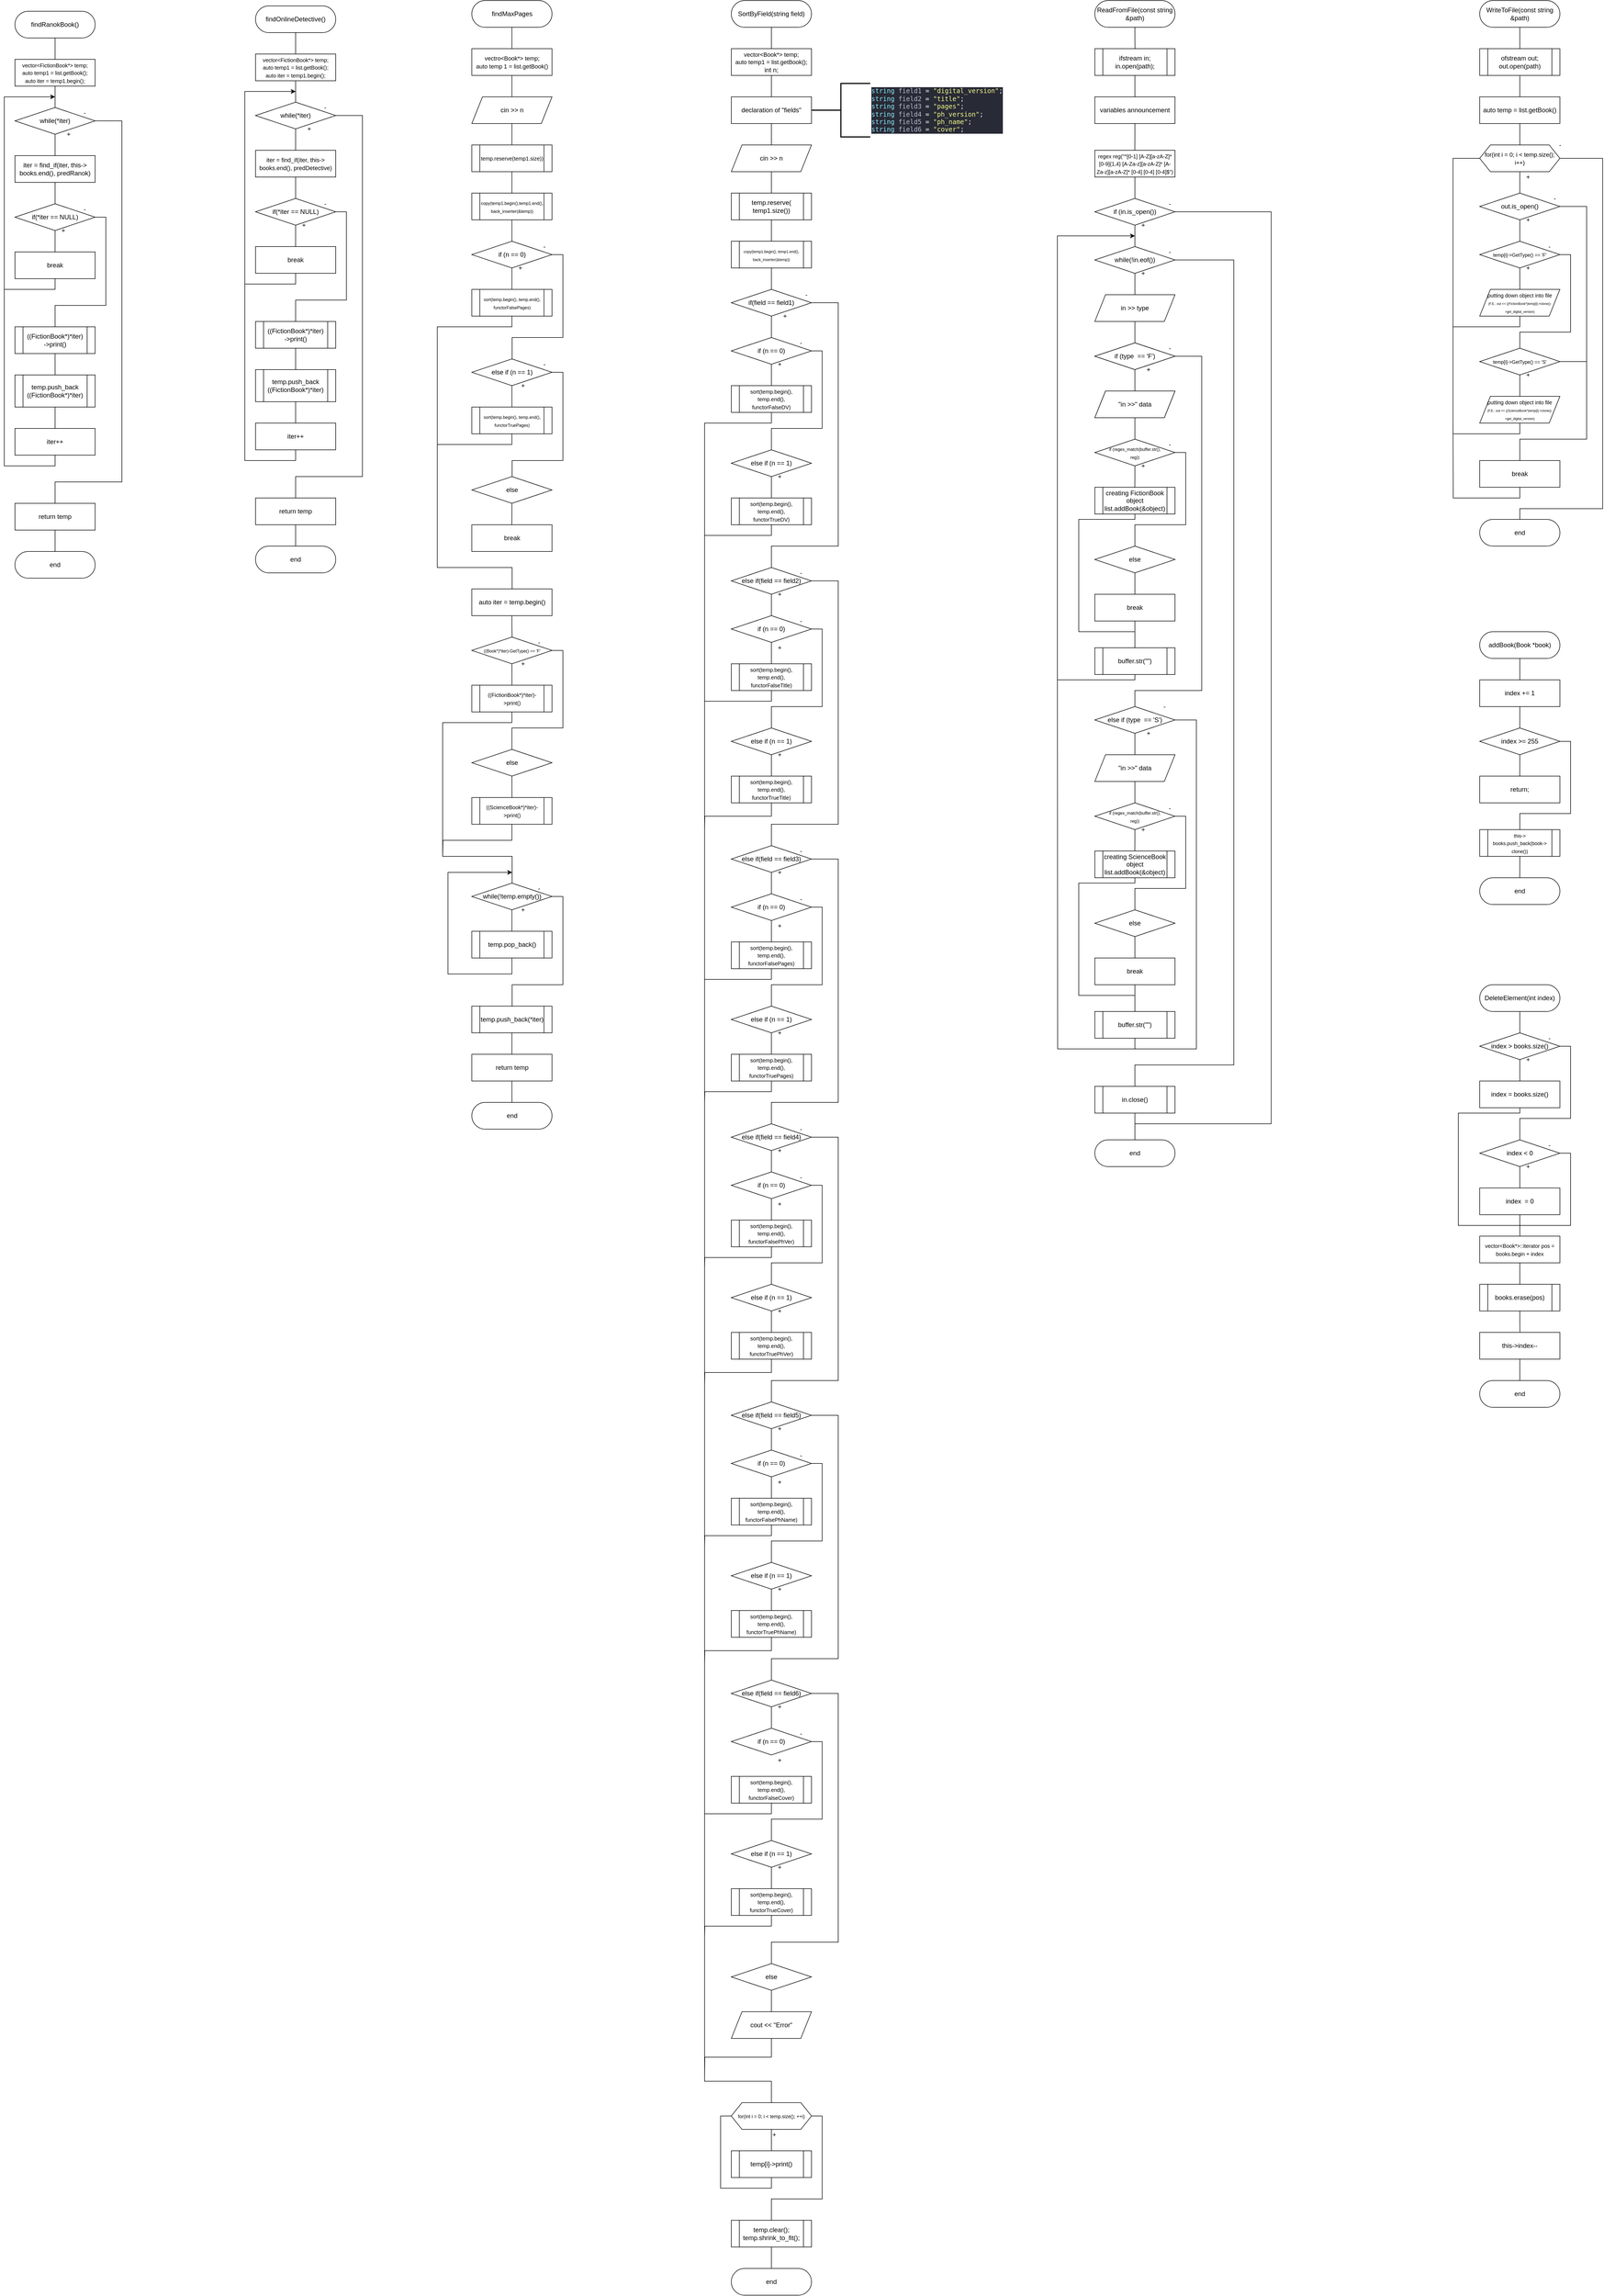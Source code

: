 <mxfile version="13.9.9" type="device"><diagram id="AFaDNZrE5QxzN_80exMG" name="Страница 1"><mxGraphModel dx="2560" dy="1503" grid="1" gridSize="10" guides="1" tooltips="1" connect="1" arrows="1" fold="1" page="1" pageScale="1" pageWidth="3300" pageHeight="4681" math="0" shadow="0"><root><mxCell id="0"/><mxCell id="1" parent="0"/><mxCell id="3QGcNG8nP3Bx4PGBsc92-2" style="edgeStyle=orthogonalEdgeStyle;rounded=0;orthogonalLoop=1;jettySize=auto;html=1;exitX=0.5;exitY=1;exitDx=0;exitDy=0;endArrow=none;endFill=0;" parent="1" source="3QGcNG8nP3Bx4PGBsc92-1" target="3QGcNG8nP3Bx4PGBsc92-3" edge="1"><mxGeometry relative="1" as="geometry"><mxPoint x="205" y="150" as="targetPoint"/></mxGeometry></mxCell><mxCell id="3QGcNG8nP3Bx4PGBsc92-1" value="findRanokBook()" style="rounded=1;whiteSpace=wrap;html=1;arcSize=50;" parent="1" vertex="1"><mxGeometry x="130" y="60" width="150" height="50" as="geometry"/></mxCell><mxCell id="3QGcNG8nP3Bx4PGBsc92-4" style="edgeStyle=orthogonalEdgeStyle;rounded=0;orthogonalLoop=1;jettySize=auto;html=1;exitX=0.5;exitY=1;exitDx=0;exitDy=0;endArrow=none;endFill=0;" parent="1" source="3QGcNG8nP3Bx4PGBsc92-3" edge="1"><mxGeometry relative="1" as="geometry"><mxPoint x="205" y="240" as="targetPoint"/></mxGeometry></mxCell><mxCell id="3QGcNG8nP3Bx4PGBsc92-3" value="&lt;font size=&quot;1&quot;&gt;vector&amp;lt;FictionBook*&amp;gt; temp;&lt;br&gt;auto temp1 = list.getBook();&lt;br&gt;auto iter = temp1.begin();&lt;br&gt;&lt;/font&gt;" style="rounded=0;whiteSpace=wrap;html=1;" parent="1" vertex="1"><mxGeometry x="130" y="150" width="150" height="50" as="geometry"/></mxCell><mxCell id="3QGcNG8nP3Bx4PGBsc92-7" style="edgeStyle=orthogonalEdgeStyle;rounded=0;orthogonalLoop=1;jettySize=auto;html=1;exitX=0.5;exitY=1;exitDx=0;exitDy=0;endArrow=none;endFill=0;" parent="1" source="3QGcNG8nP3Bx4PGBsc92-5" edge="1"><mxGeometry relative="1" as="geometry"><mxPoint x="205" y="330" as="targetPoint"/></mxGeometry></mxCell><mxCell id="3QGcNG8nP3Bx4PGBsc92-23" style="edgeStyle=orthogonalEdgeStyle;rounded=0;orthogonalLoop=1;jettySize=auto;html=1;exitX=1;exitY=0.5;exitDx=0;exitDy=0;endArrow=none;endFill=0;entryX=0.5;entryY=0;entryDx=0;entryDy=0;" parent="1" source="3QGcNG8nP3Bx4PGBsc92-5" target="3QGcNG8nP3Bx4PGBsc92-24" edge="1"><mxGeometry relative="1" as="geometry"><mxPoint x="210" y="980" as="targetPoint"/><Array as="points"><mxPoint x="330" y="265"/><mxPoint x="330" y="940"/><mxPoint x="205" y="940"/></Array></mxGeometry></mxCell><mxCell id="3QGcNG8nP3Bx4PGBsc92-5" value="while(*iter)" style="rhombus;whiteSpace=wrap;html=1;" parent="1" vertex="1"><mxGeometry x="130" y="240" width="150" height="50" as="geometry"/></mxCell><mxCell id="3QGcNG8nP3Bx4PGBsc92-6" value="+" style="text;html=1;align=center;verticalAlign=middle;resizable=0;points=[];autosize=1;" parent="1" vertex="1"><mxGeometry x="220" y="280" width="20" height="20" as="geometry"/></mxCell><mxCell id="3QGcNG8nP3Bx4PGBsc92-9" style="edgeStyle=orthogonalEdgeStyle;rounded=0;orthogonalLoop=1;jettySize=auto;html=1;exitX=0.5;exitY=1;exitDx=0;exitDy=0;endArrow=none;endFill=0;" parent="1" source="3QGcNG8nP3Bx4PGBsc92-8" edge="1"><mxGeometry relative="1" as="geometry"><mxPoint x="205" y="420" as="targetPoint"/></mxGeometry></mxCell><mxCell id="3QGcNG8nP3Bx4PGBsc92-8" value="iter = find_if(iter, this-&amp;gt; books.end(), predRanok)" style="rounded=0;whiteSpace=wrap;html=1;" parent="1" vertex="1"><mxGeometry x="130" y="330" width="150" height="50" as="geometry"/></mxCell><mxCell id="3QGcNG8nP3Bx4PGBsc92-11" style="edgeStyle=orthogonalEdgeStyle;rounded=0;orthogonalLoop=1;jettySize=auto;html=1;exitX=0.5;exitY=1;exitDx=0;exitDy=0;endArrow=none;endFill=0;" parent="1" source="3QGcNG8nP3Bx4PGBsc92-10" edge="1"><mxGeometry relative="1" as="geometry"><mxPoint x="204.952" y="510" as="targetPoint"/></mxGeometry></mxCell><mxCell id="3QGcNG8nP3Bx4PGBsc92-16" style="edgeStyle=orthogonalEdgeStyle;rounded=0;orthogonalLoop=1;jettySize=auto;html=1;exitX=1;exitY=0.5;exitDx=0;exitDy=0;endArrow=none;endFill=0;entryX=0.5;entryY=0;entryDx=0;entryDy=0;" parent="1" source="3QGcNG8nP3Bx4PGBsc92-10" target="3QGcNG8nP3Bx4PGBsc92-17" edge="1"><mxGeometry relative="1" as="geometry"><mxPoint x="210" y="660" as="targetPoint"/><Array as="points"><mxPoint x="300" y="445"/><mxPoint x="300" y="610"/><mxPoint x="205" y="610"/></Array></mxGeometry></mxCell><mxCell id="3QGcNG8nP3Bx4PGBsc92-10" value="if(*iter == NULL)" style="rhombus;whiteSpace=wrap;html=1;" parent="1" vertex="1"><mxGeometry x="130" y="420" width="150" height="50" as="geometry"/></mxCell><mxCell id="3QGcNG8nP3Bx4PGBsc92-13" style="edgeStyle=orthogonalEdgeStyle;rounded=0;orthogonalLoop=1;jettySize=auto;html=1;exitX=0.5;exitY=1;exitDx=0;exitDy=0;endArrow=classic;endFill=1;" parent="1" source="3QGcNG8nP3Bx4PGBsc92-12" edge="1"><mxGeometry relative="1" as="geometry"><mxPoint x="205" y="220" as="targetPoint"/><Array as="points"><mxPoint x="205" y="580"/><mxPoint x="110" y="580"/><mxPoint x="110" y="220"/></Array></mxGeometry></mxCell><mxCell id="3QGcNG8nP3Bx4PGBsc92-12" value="break" style="rounded=0;whiteSpace=wrap;html=1;" parent="1" vertex="1"><mxGeometry x="130" y="510" width="150" height="50" as="geometry"/></mxCell><mxCell id="3QGcNG8nP3Bx4PGBsc92-14" value="+" style="text;html=1;align=center;verticalAlign=middle;resizable=0;points=[];autosize=1;" parent="1" vertex="1"><mxGeometry x="210" y="460" width="20" height="20" as="geometry"/></mxCell><mxCell id="3QGcNG8nP3Bx4PGBsc92-15" value="-" style="text;html=1;align=center;verticalAlign=middle;resizable=0;points=[];autosize=1;" parent="1" vertex="1"><mxGeometry x="250" y="420" width="20" height="20" as="geometry"/></mxCell><mxCell id="3QGcNG8nP3Bx4PGBsc92-18" style="edgeStyle=orthogonalEdgeStyle;rounded=0;orthogonalLoop=1;jettySize=auto;html=1;exitX=0.5;exitY=1;exitDx=0;exitDy=0;endArrow=none;endFill=0;" parent="1" source="3QGcNG8nP3Bx4PGBsc92-17" edge="1"><mxGeometry relative="1" as="geometry"><mxPoint x="205" y="750" as="targetPoint"/></mxGeometry></mxCell><mxCell id="3QGcNG8nP3Bx4PGBsc92-17" value="((FictionBook*)*iter)&lt;br&gt;-&amp;gt;print()" style="shape=process;whiteSpace=wrap;html=1;backgroundOutline=1;" parent="1" vertex="1"><mxGeometry x="130" y="650" width="150" height="50" as="geometry"/></mxCell><mxCell id="3QGcNG8nP3Bx4PGBsc92-20" style="edgeStyle=orthogonalEdgeStyle;rounded=0;orthogonalLoop=1;jettySize=auto;html=1;exitX=0.5;exitY=1;exitDx=0;exitDy=0;endArrow=none;endFill=0;" parent="1" source="3QGcNG8nP3Bx4PGBsc92-19" edge="1"><mxGeometry relative="1" as="geometry"><mxPoint x="205" y="840" as="targetPoint"/></mxGeometry></mxCell><mxCell id="3QGcNG8nP3Bx4PGBsc92-19" value="temp.push_back&lt;br&gt;((FictionBook*)*iter)" style="shape=process;whiteSpace=wrap;html=1;backgroundOutline=1;" parent="1" vertex="1"><mxGeometry x="130" y="740" width="150" height="60" as="geometry"/></mxCell><mxCell id="3QGcNG8nP3Bx4PGBsc92-22" style="edgeStyle=orthogonalEdgeStyle;rounded=0;orthogonalLoop=1;jettySize=auto;html=1;exitX=0.5;exitY=1;exitDx=0;exitDy=0;endArrow=none;endFill=0;" parent="1" source="3QGcNG8nP3Bx4PGBsc92-21" edge="1"><mxGeometry relative="1" as="geometry"><mxPoint x="110" y="570" as="targetPoint"/></mxGeometry></mxCell><mxCell id="3QGcNG8nP3Bx4PGBsc92-21" value="iter++" style="rounded=0;whiteSpace=wrap;html=1;" parent="1" vertex="1"><mxGeometry x="130" y="840" width="150" height="50" as="geometry"/></mxCell><mxCell id="3QGcNG8nP3Bx4PGBsc92-27" style="edgeStyle=orthogonalEdgeStyle;rounded=0;orthogonalLoop=1;jettySize=auto;html=1;exitX=0.5;exitY=1;exitDx=0;exitDy=0;entryX=0.5;entryY=0;entryDx=0;entryDy=0;endArrow=none;endFill=0;" parent="1" source="3QGcNG8nP3Bx4PGBsc92-24" target="3QGcNG8nP3Bx4PGBsc92-26" edge="1"><mxGeometry relative="1" as="geometry"/></mxCell><mxCell id="3QGcNG8nP3Bx4PGBsc92-24" value="return temp" style="whiteSpace=wrap;html=1;" parent="1" vertex="1"><mxGeometry x="130" y="980" width="150" height="50" as="geometry"/></mxCell><mxCell id="3QGcNG8nP3Bx4PGBsc92-25" value="-" style="text;html=1;align=center;verticalAlign=middle;resizable=0;points=[];autosize=1;" parent="1" vertex="1"><mxGeometry x="250" y="240" width="20" height="20" as="geometry"/></mxCell><mxCell id="3QGcNG8nP3Bx4PGBsc92-26" value="end" style="rounded=1;whiteSpace=wrap;html=1;arcSize=50;" parent="1" vertex="1"><mxGeometry x="130" y="1070" width="150" height="50" as="geometry"/></mxCell><mxCell id="3QGcNG8nP3Bx4PGBsc92-28" style="edgeStyle=orthogonalEdgeStyle;rounded=0;orthogonalLoop=1;jettySize=auto;html=1;exitX=0.5;exitY=1;exitDx=0;exitDy=0;endArrow=none;endFill=0;" parent="1" source="3QGcNG8nP3Bx4PGBsc92-29" target="3QGcNG8nP3Bx4PGBsc92-31" edge="1"><mxGeometry relative="1" as="geometry"><mxPoint x="655" y="140" as="targetPoint"/></mxGeometry></mxCell><mxCell id="3QGcNG8nP3Bx4PGBsc92-29" value="findOnlineDetective()" style="rounded=1;whiteSpace=wrap;html=1;arcSize=50;" parent="1" vertex="1"><mxGeometry x="580" y="50" width="150" height="50" as="geometry"/></mxCell><mxCell id="3QGcNG8nP3Bx4PGBsc92-30" style="edgeStyle=orthogonalEdgeStyle;rounded=0;orthogonalLoop=1;jettySize=auto;html=1;exitX=0.5;exitY=1;exitDx=0;exitDy=0;endArrow=none;endFill=0;" parent="1" source="3QGcNG8nP3Bx4PGBsc92-31" edge="1"><mxGeometry relative="1" as="geometry"><mxPoint x="655" y="230" as="targetPoint"/></mxGeometry></mxCell><mxCell id="3QGcNG8nP3Bx4PGBsc92-31" value="&lt;font size=&quot;1&quot;&gt;vector&amp;lt;FictionBook*&amp;gt; temp;&lt;br&gt;auto temp1 = list.getBook();&lt;br&gt;auto iter = temp1.begin();&lt;br&gt;&lt;/font&gt;" style="rounded=0;whiteSpace=wrap;html=1;" parent="1" vertex="1"><mxGeometry x="580" y="140" width="150" height="50" as="geometry"/></mxCell><mxCell id="3QGcNG8nP3Bx4PGBsc92-32" style="edgeStyle=orthogonalEdgeStyle;rounded=0;orthogonalLoop=1;jettySize=auto;html=1;exitX=0.5;exitY=1;exitDx=0;exitDy=0;endArrow=none;endFill=0;" parent="1" source="3QGcNG8nP3Bx4PGBsc92-34" edge="1"><mxGeometry relative="1" as="geometry"><mxPoint x="655" y="320" as="targetPoint"/></mxGeometry></mxCell><mxCell id="3QGcNG8nP3Bx4PGBsc92-33" style="edgeStyle=orthogonalEdgeStyle;rounded=0;orthogonalLoop=1;jettySize=auto;html=1;exitX=1;exitY=0.5;exitDx=0;exitDy=0;endArrow=none;endFill=0;entryX=0.5;entryY=0;entryDx=0;entryDy=0;" parent="1" source="3QGcNG8nP3Bx4PGBsc92-34" target="3QGcNG8nP3Bx4PGBsc92-52" edge="1"><mxGeometry relative="1" as="geometry"><mxPoint x="660" y="970" as="targetPoint"/><Array as="points"><mxPoint x="780" y="255"/><mxPoint x="780" y="930"/><mxPoint x="655" y="930"/></Array></mxGeometry></mxCell><mxCell id="3QGcNG8nP3Bx4PGBsc92-34" value="while(*iter)" style="rhombus;whiteSpace=wrap;html=1;" parent="1" vertex="1"><mxGeometry x="580" y="230" width="150" height="50" as="geometry"/></mxCell><mxCell id="3QGcNG8nP3Bx4PGBsc92-35" value="+" style="text;html=1;align=center;verticalAlign=middle;resizable=0;points=[];autosize=1;" parent="1" vertex="1"><mxGeometry x="670" y="270" width="20" height="20" as="geometry"/></mxCell><mxCell id="3QGcNG8nP3Bx4PGBsc92-36" style="edgeStyle=orthogonalEdgeStyle;rounded=0;orthogonalLoop=1;jettySize=auto;html=1;exitX=0.5;exitY=1;exitDx=0;exitDy=0;endArrow=none;endFill=0;" parent="1" source="3QGcNG8nP3Bx4PGBsc92-37" edge="1"><mxGeometry relative="1" as="geometry"><mxPoint x="655" y="410" as="targetPoint"/></mxGeometry></mxCell><mxCell id="3QGcNG8nP3Bx4PGBsc92-37" value="&lt;font style=&quot;font-size: 11px&quot;&gt;iter = find_if(iter, this-&amp;gt; books.end(), predDetective)&lt;/font&gt;" style="rounded=0;whiteSpace=wrap;html=1;" parent="1" vertex="1"><mxGeometry x="580" y="320" width="150" height="50" as="geometry"/></mxCell><mxCell id="3QGcNG8nP3Bx4PGBsc92-38" style="edgeStyle=orthogonalEdgeStyle;rounded=0;orthogonalLoop=1;jettySize=auto;html=1;exitX=0.5;exitY=1;exitDx=0;exitDy=0;endArrow=none;endFill=0;" parent="1" source="3QGcNG8nP3Bx4PGBsc92-40" edge="1"><mxGeometry relative="1" as="geometry"><mxPoint x="654.952" y="500" as="targetPoint"/></mxGeometry></mxCell><mxCell id="3QGcNG8nP3Bx4PGBsc92-39" style="edgeStyle=orthogonalEdgeStyle;rounded=0;orthogonalLoop=1;jettySize=auto;html=1;exitX=1;exitY=0.5;exitDx=0;exitDy=0;endArrow=none;endFill=0;entryX=0.5;entryY=0;entryDx=0;entryDy=0;" parent="1" source="3QGcNG8nP3Bx4PGBsc92-40" target="3QGcNG8nP3Bx4PGBsc92-46" edge="1"><mxGeometry relative="1" as="geometry"><mxPoint x="660" y="650" as="targetPoint"/><Array as="points"><mxPoint x="750" y="435"/><mxPoint x="750" y="600"/><mxPoint x="655" y="600"/></Array></mxGeometry></mxCell><mxCell id="3QGcNG8nP3Bx4PGBsc92-40" value="if(*iter == NULL)" style="rhombus;whiteSpace=wrap;html=1;" parent="1" vertex="1"><mxGeometry x="580" y="410" width="150" height="50" as="geometry"/></mxCell><mxCell id="3QGcNG8nP3Bx4PGBsc92-41" style="edgeStyle=orthogonalEdgeStyle;rounded=0;orthogonalLoop=1;jettySize=auto;html=1;exitX=0.5;exitY=1;exitDx=0;exitDy=0;endArrow=classic;endFill=1;" parent="1" source="3QGcNG8nP3Bx4PGBsc92-42" edge="1"><mxGeometry relative="1" as="geometry"><mxPoint x="655" y="210" as="targetPoint"/><Array as="points"><mxPoint x="655" y="570"/><mxPoint x="560" y="570"/><mxPoint x="560" y="210"/></Array></mxGeometry></mxCell><mxCell id="3QGcNG8nP3Bx4PGBsc92-42" value="break" style="rounded=0;whiteSpace=wrap;html=1;" parent="1" vertex="1"><mxGeometry x="580" y="500" width="150" height="50" as="geometry"/></mxCell><mxCell id="3QGcNG8nP3Bx4PGBsc92-43" value="+" style="text;html=1;align=center;verticalAlign=middle;resizable=0;points=[];autosize=1;" parent="1" vertex="1"><mxGeometry x="660" y="450" width="20" height="20" as="geometry"/></mxCell><mxCell id="3QGcNG8nP3Bx4PGBsc92-44" value="-" style="text;html=1;align=center;verticalAlign=middle;resizable=0;points=[];autosize=1;" parent="1" vertex="1"><mxGeometry x="700" y="410" width="20" height="20" as="geometry"/></mxCell><mxCell id="3QGcNG8nP3Bx4PGBsc92-45" style="edgeStyle=orthogonalEdgeStyle;rounded=0;orthogonalLoop=1;jettySize=auto;html=1;exitX=0.5;exitY=1;exitDx=0;exitDy=0;endArrow=none;endFill=0;" parent="1" source="3QGcNG8nP3Bx4PGBsc92-46" edge="1"><mxGeometry relative="1" as="geometry"><mxPoint x="655" y="740" as="targetPoint"/></mxGeometry></mxCell><mxCell id="3QGcNG8nP3Bx4PGBsc92-46" value="((FictionBook*)*iter)&lt;br&gt;-&amp;gt;print()" style="shape=process;whiteSpace=wrap;html=1;backgroundOutline=1;" parent="1" vertex="1"><mxGeometry x="580" y="640" width="150" height="50" as="geometry"/></mxCell><mxCell id="3QGcNG8nP3Bx4PGBsc92-47" style="edgeStyle=orthogonalEdgeStyle;rounded=0;orthogonalLoop=1;jettySize=auto;html=1;exitX=0.5;exitY=1;exitDx=0;exitDy=0;endArrow=none;endFill=0;" parent="1" source="3QGcNG8nP3Bx4PGBsc92-48" edge="1"><mxGeometry relative="1" as="geometry"><mxPoint x="655" y="830" as="targetPoint"/></mxGeometry></mxCell><mxCell id="3QGcNG8nP3Bx4PGBsc92-48" value="temp.push_back&lt;br&gt;((FictionBook*)*iter)" style="shape=process;whiteSpace=wrap;html=1;backgroundOutline=1;" parent="1" vertex="1"><mxGeometry x="580" y="730" width="150" height="60" as="geometry"/></mxCell><mxCell id="3QGcNG8nP3Bx4PGBsc92-49" style="edgeStyle=orthogonalEdgeStyle;rounded=0;orthogonalLoop=1;jettySize=auto;html=1;exitX=0.5;exitY=1;exitDx=0;exitDy=0;endArrow=none;endFill=0;" parent="1" source="3QGcNG8nP3Bx4PGBsc92-50" edge="1"><mxGeometry relative="1" as="geometry"><mxPoint x="560" y="560" as="targetPoint"/></mxGeometry></mxCell><mxCell id="3QGcNG8nP3Bx4PGBsc92-50" value="iter++" style="rounded=0;whiteSpace=wrap;html=1;" parent="1" vertex="1"><mxGeometry x="580" y="830" width="150" height="50" as="geometry"/></mxCell><mxCell id="3QGcNG8nP3Bx4PGBsc92-51" style="edgeStyle=orthogonalEdgeStyle;rounded=0;orthogonalLoop=1;jettySize=auto;html=1;exitX=0.5;exitY=1;exitDx=0;exitDy=0;entryX=0.5;entryY=0;entryDx=0;entryDy=0;endArrow=none;endFill=0;" parent="1" source="3QGcNG8nP3Bx4PGBsc92-52" target="3QGcNG8nP3Bx4PGBsc92-54" edge="1"><mxGeometry relative="1" as="geometry"/></mxCell><mxCell id="3QGcNG8nP3Bx4PGBsc92-52" value="return temp" style="whiteSpace=wrap;html=1;" parent="1" vertex="1"><mxGeometry x="580" y="970" width="150" height="50" as="geometry"/></mxCell><mxCell id="3QGcNG8nP3Bx4PGBsc92-53" value="-" style="text;html=1;align=center;verticalAlign=middle;resizable=0;points=[];autosize=1;" parent="1" vertex="1"><mxGeometry x="700" y="230" width="20" height="20" as="geometry"/></mxCell><mxCell id="3QGcNG8nP3Bx4PGBsc92-54" value="end" style="rounded=1;whiteSpace=wrap;html=1;arcSize=50;" parent="1" vertex="1"><mxGeometry x="580" y="1060" width="150" height="50" as="geometry"/></mxCell><mxCell id="3QGcNG8nP3Bx4PGBsc92-56" style="edgeStyle=orthogonalEdgeStyle;rounded=0;orthogonalLoop=1;jettySize=auto;html=1;exitX=0.5;exitY=1;exitDx=0;exitDy=0;endArrow=none;endFill=0;" parent="1" source="3QGcNG8nP3Bx4PGBsc92-55" target="3QGcNG8nP3Bx4PGBsc92-57" edge="1"><mxGeometry relative="1" as="geometry"><mxPoint x="1059.6" y="130" as="targetPoint"/></mxGeometry></mxCell><mxCell id="3QGcNG8nP3Bx4PGBsc92-55" value="findMaxPages" style="rounded=1;whiteSpace=wrap;html=1;arcSize=50;" parent="1" vertex="1"><mxGeometry x="984.6" y="40" width="150" height="50" as="geometry"/></mxCell><mxCell id="3QGcNG8nP3Bx4PGBsc92-59" style="edgeStyle=orthogonalEdgeStyle;rounded=0;orthogonalLoop=1;jettySize=auto;html=1;exitX=0.5;exitY=1;exitDx=0;exitDy=0;endArrow=none;endFill=0;" parent="1" source="3QGcNG8nP3Bx4PGBsc92-57" edge="1"><mxGeometry relative="1" as="geometry"><mxPoint x="1059.6" y="220" as="targetPoint"/></mxGeometry></mxCell><mxCell id="3QGcNG8nP3Bx4PGBsc92-57" value="&lt;font style=&quot;font-size: 11px&quot;&gt;vectro&amp;lt;Book*&amp;gt; temp;&lt;br&gt;auto temp 1 = list.getBook()&lt;/font&gt;" style="rounded=0;whiteSpace=wrap;html=1;" parent="1" vertex="1"><mxGeometry x="984.6" y="130" width="150" height="50" as="geometry"/></mxCell><mxCell id="3QGcNG8nP3Bx4PGBsc92-62" style="edgeStyle=orthogonalEdgeStyle;rounded=0;orthogonalLoop=1;jettySize=auto;html=1;exitX=0.5;exitY=1;exitDx=0;exitDy=0;endArrow=none;endFill=0;" parent="1" source="3QGcNG8nP3Bx4PGBsc92-61" edge="1"><mxGeometry relative="1" as="geometry"><mxPoint x="1059.6" y="310" as="targetPoint"/></mxGeometry></mxCell><mxCell id="3QGcNG8nP3Bx4PGBsc92-61" value="cin &amp;gt;&amp;gt; n" style="shape=parallelogram;perimeter=parallelogramPerimeter;whiteSpace=wrap;html=1;fixedSize=1;" parent="1" vertex="1"><mxGeometry x="984.6" y="220" width="150" height="50" as="geometry"/></mxCell><mxCell id="3QGcNG8nP3Bx4PGBsc92-65" style="edgeStyle=orthogonalEdgeStyle;rounded=0;orthogonalLoop=1;jettySize=auto;html=1;exitX=0.5;exitY=1;exitDx=0;exitDy=0;endArrow=none;endFill=0;" parent="1" source="3QGcNG8nP3Bx4PGBsc92-64" edge="1"><mxGeometry relative="1" as="geometry"><mxPoint x="1059.6" y="400" as="targetPoint"/></mxGeometry></mxCell><mxCell id="3QGcNG8nP3Bx4PGBsc92-64" value="&lt;font style=&quot;font-size: 10px&quot;&gt;temp.reserve(temp1.size))&lt;/font&gt;" style="shape=process;whiteSpace=wrap;html=1;backgroundOutline=1;" parent="1" vertex="1"><mxGeometry x="984.6" y="310" width="150" height="50" as="geometry"/></mxCell><mxCell id="3QGcNG8nP3Bx4PGBsc92-67" style="edgeStyle=orthogonalEdgeStyle;rounded=0;orthogonalLoop=1;jettySize=auto;html=1;exitX=0.5;exitY=1;exitDx=0;exitDy=0;endArrow=none;endFill=0;" parent="1" source="3QGcNG8nP3Bx4PGBsc92-66" edge="1"><mxGeometry relative="1" as="geometry"><mxPoint x="1059.6" y="490" as="targetPoint"/></mxGeometry></mxCell><mxCell id="3QGcNG8nP3Bx4PGBsc92-66" value="&lt;font style=&quot;font-size: 8px&quot;&gt;copy(temp1.begin(),temp1.end(),&lt;br&gt;&lt;/font&gt;&lt;font style=&quot;font-size: 8px&quot;&gt;back_inserter(&amp;amp;temp))&lt;/font&gt;" style="shape=process;whiteSpace=wrap;html=1;backgroundOutline=1;" parent="1" vertex="1"><mxGeometry x="984.6" y="400" width="150" height="50" as="geometry"/></mxCell><mxCell id="3QGcNG8nP3Bx4PGBsc92-69" style="edgeStyle=orthogonalEdgeStyle;rounded=0;orthogonalLoop=1;jettySize=auto;html=1;exitX=0.5;exitY=1;exitDx=0;exitDy=0;endArrow=none;endFill=0;" parent="1" source="3QGcNG8nP3Bx4PGBsc92-68" edge="1"><mxGeometry relative="1" as="geometry"><mxPoint x="1059.6" y="580" as="targetPoint"/></mxGeometry></mxCell><mxCell id="3QGcNG8nP3Bx4PGBsc92-73" style="edgeStyle=orthogonalEdgeStyle;rounded=0;orthogonalLoop=1;jettySize=auto;html=1;exitX=1;exitY=0.5;exitDx=0;exitDy=0;endArrow=none;endFill=0;" parent="1" source="3QGcNG8nP3Bx4PGBsc92-68" edge="1"><mxGeometry relative="1" as="geometry"><mxPoint x="1060" y="710" as="targetPoint"/><Array as="points"><mxPoint x="1155" y="515"/><mxPoint x="1155" y="670"/><mxPoint x="1060" y="670"/></Array></mxGeometry></mxCell><mxCell id="3QGcNG8nP3Bx4PGBsc92-68" value="if (n == 0)" style="rhombus;whiteSpace=wrap;html=1;" parent="1" vertex="1"><mxGeometry x="984.6" y="490" width="150" height="50" as="geometry"/></mxCell><mxCell id="3QGcNG8nP3Bx4PGBsc92-72" style="edgeStyle=orthogonalEdgeStyle;rounded=0;orthogonalLoop=1;jettySize=auto;html=1;exitX=0.5;exitY=1;exitDx=0;exitDy=0;endArrow=none;endFill=0;" parent="1" source="3QGcNG8nP3Bx4PGBsc92-70" edge="1"><mxGeometry relative="1" as="geometry"><mxPoint x="1060" y="1140" as="targetPoint"/><Array as="points"><mxPoint x="1060" y="650"/><mxPoint x="920" y="650"/><mxPoint x="920" y="1100"/><mxPoint x="1060" y="1100"/></Array></mxGeometry></mxCell><mxCell id="3QGcNG8nP3Bx4PGBsc92-70" value="&lt;font style=&quot;font-size: 8px&quot;&gt;sort(temp.begin(), temp.end(),&lt;br&gt;functorFalsePages)&lt;br&gt;&lt;/font&gt;" style="shape=process;whiteSpace=wrap;html=1;backgroundOutline=1;" parent="1" vertex="1"><mxGeometry x="984.6" y="580" width="150" height="50" as="geometry"/></mxCell><mxCell id="3QGcNG8nP3Bx4PGBsc92-71" value="+" style="text;html=1;align=center;verticalAlign=middle;resizable=0;points=[];autosize=1;" parent="1" vertex="1"><mxGeometry x="1064.6" y="530" width="20" height="20" as="geometry"/></mxCell><mxCell id="3QGcNG8nP3Bx4PGBsc92-77" style="edgeStyle=orthogonalEdgeStyle;rounded=0;orthogonalLoop=1;jettySize=auto;html=1;exitX=0.5;exitY=1;exitDx=0;exitDy=0;endArrow=none;endFill=0;" parent="1" source="3QGcNG8nP3Bx4PGBsc92-74" edge="1"><mxGeometry relative="1" as="geometry"><mxPoint x="1059.667" y="800" as="targetPoint"/></mxGeometry></mxCell><mxCell id="3QGcNG8nP3Bx4PGBsc92-82" style="edgeStyle=orthogonalEdgeStyle;rounded=0;orthogonalLoop=1;jettySize=auto;html=1;exitX=1;exitY=0.5;exitDx=0;exitDy=0;endArrow=none;endFill=0;" parent="1" source="3QGcNG8nP3Bx4PGBsc92-74" edge="1"><mxGeometry relative="1" as="geometry"><mxPoint x="1060" y="930" as="targetPoint"/><Array as="points"><mxPoint x="1155" y="735"/><mxPoint x="1155" y="900"/><mxPoint x="1060" y="900"/></Array></mxGeometry></mxCell><mxCell id="3QGcNG8nP3Bx4PGBsc92-74" value="else if (n == 1)" style="rhombus;whiteSpace=wrap;html=1;" parent="1" vertex="1"><mxGeometry x="984.6" y="710" width="150" height="50" as="geometry"/></mxCell><mxCell id="3QGcNG8nP3Bx4PGBsc92-79" style="edgeStyle=orthogonalEdgeStyle;rounded=0;orthogonalLoop=1;jettySize=auto;html=1;exitX=0.5;exitY=1;exitDx=0;exitDy=0;endArrow=none;endFill=0;" parent="1" source="3QGcNG8nP3Bx4PGBsc92-78" edge="1"><mxGeometry relative="1" as="geometry"><mxPoint x="920" y="820" as="targetPoint"/><Array as="points"><mxPoint x="1060" y="870"/><mxPoint x="920" y="870"/></Array></mxGeometry></mxCell><mxCell id="3QGcNG8nP3Bx4PGBsc92-78" value="&lt;span style=&quot;font-size: 8px&quot;&gt;sort(temp.begin(), temp.end(),&lt;/span&gt;&lt;br style=&quot;font-size: 8px&quot;&gt;&lt;span style=&quot;font-size: 8px&quot;&gt;functorTruePages)&lt;/span&gt;" style="shape=process;whiteSpace=wrap;html=1;backgroundOutline=1;" parent="1" vertex="1"><mxGeometry x="984.6" y="800" width="150" height="50" as="geometry"/></mxCell><mxCell id="3QGcNG8nP3Bx4PGBsc92-80" value="+" style="text;html=1;align=center;verticalAlign=middle;resizable=0;points=[];autosize=1;" parent="1" vertex="1"><mxGeometry x="1070" y="750" width="20" height="20" as="geometry"/></mxCell><mxCell id="3QGcNG8nP3Bx4PGBsc92-81" value="-" style="text;html=1;align=center;verticalAlign=middle;resizable=0;points=[];autosize=1;" parent="1" vertex="1"><mxGeometry x="1110" y="710" width="20" height="20" as="geometry"/></mxCell><mxCell id="3QGcNG8nP3Bx4PGBsc92-84" style="edgeStyle=orthogonalEdgeStyle;rounded=0;orthogonalLoop=1;jettySize=auto;html=1;exitX=0.5;exitY=1;exitDx=0;exitDy=0;endArrow=none;endFill=0;" parent="1" source="3QGcNG8nP3Bx4PGBsc92-83" edge="1"><mxGeometry relative="1" as="geometry"><mxPoint x="1059.448" y="1020" as="targetPoint"/></mxGeometry></mxCell><mxCell id="3QGcNG8nP3Bx4PGBsc92-83" value="else" style="rhombus;whiteSpace=wrap;html=1;" parent="1" vertex="1"><mxGeometry x="984.6" y="930" width="150" height="50" as="geometry"/></mxCell><mxCell id="3QGcNG8nP3Bx4PGBsc92-85" value="break" style="rounded=0;whiteSpace=wrap;html=1;" parent="1" vertex="1"><mxGeometry x="984.6" y="1020" width="150" height="50" as="geometry"/></mxCell><mxCell id="3QGcNG8nP3Bx4PGBsc92-87" value="-" style="text;html=1;align=center;verticalAlign=middle;resizable=0;points=[];autosize=1;" parent="1" vertex="1"><mxGeometry x="1110" y="490" width="20" height="20" as="geometry"/></mxCell><mxCell id="3QGcNG8nP3Bx4PGBsc92-94" style="edgeStyle=orthogonalEdgeStyle;rounded=0;orthogonalLoop=1;jettySize=auto;html=1;exitX=0.5;exitY=1;exitDx=0;exitDy=0;entryX=0.5;entryY=0;entryDx=0;entryDy=0;endArrow=none;endFill=0;" parent="1" source="3QGcNG8nP3Bx4PGBsc92-88" target="3QGcNG8nP3Bx4PGBsc92-93" edge="1"><mxGeometry relative="1" as="geometry"><Array as="points"><mxPoint x="1060" y="1210"/><mxPoint x="1060" y="1210"/><mxPoint x="1060" y="1230"/></Array></mxGeometry></mxCell><mxCell id="3QGcNG8nP3Bx4PGBsc92-88" value="auto iter = temp.begin()" style="rounded=0;whiteSpace=wrap;html=1;" parent="1" vertex="1"><mxGeometry x="984.6" y="1140" width="150" height="50" as="geometry"/></mxCell><mxCell id="3QGcNG8nP3Bx4PGBsc92-95" style="edgeStyle=orthogonalEdgeStyle;rounded=0;orthogonalLoop=1;jettySize=auto;html=1;exitX=0.5;exitY=1;exitDx=0;exitDy=0;endArrow=none;endFill=0;" parent="1" source="3QGcNG8nP3Bx4PGBsc92-93" edge="1"><mxGeometry relative="1" as="geometry"><mxPoint x="1059.714" y="1320" as="targetPoint"/></mxGeometry></mxCell><mxCell id="3QGcNG8nP3Bx4PGBsc92-104" style="edgeStyle=orthogonalEdgeStyle;rounded=0;orthogonalLoop=1;jettySize=auto;html=1;exitX=1;exitY=0.5;exitDx=0;exitDy=0;entryX=0.5;entryY=0;entryDx=0;entryDy=0;endArrow=none;endFill=0;" parent="1" source="3QGcNG8nP3Bx4PGBsc92-93" target="3QGcNG8nP3Bx4PGBsc92-99" edge="1"><mxGeometry relative="1" as="geometry"><Array as="points"><mxPoint x="1155" y="1255"/><mxPoint x="1155" y="1400"/><mxPoint x="1060" y="1400"/></Array></mxGeometry></mxCell><mxCell id="3QGcNG8nP3Bx4PGBsc92-93" value="&lt;font style=&quot;font-size: 8px&quot;&gt;((Book*)*iter)-GetType() == 'F'&lt;/font&gt;" style="rhombus;whiteSpace=wrap;html=1;" parent="1" vertex="1"><mxGeometry x="984.6" y="1230" width="150" height="50" as="geometry"/></mxCell><mxCell id="3QGcNG8nP3Bx4PGBsc92-97" value="+" style="text;html=1;align=center;verticalAlign=middle;resizable=0;points=[];autosize=1;" parent="1" vertex="1"><mxGeometry x="1070" y="1270" width="20" height="20" as="geometry"/></mxCell><mxCell id="3QGcNG8nP3Bx4PGBsc92-101" style="edgeStyle=orthogonalEdgeStyle;rounded=0;orthogonalLoop=1;jettySize=auto;html=1;exitX=0.5;exitY=1;exitDx=0;exitDy=0;endArrow=none;endFill=0;" parent="1" source="3QGcNG8nP3Bx4PGBsc92-99" edge="1"><mxGeometry relative="1" as="geometry"><mxPoint x="1059.714" y="1530" as="targetPoint"/></mxGeometry></mxCell><mxCell id="3QGcNG8nP3Bx4PGBsc92-99" value="else" style="rhombus;whiteSpace=wrap;html=1;" parent="1" vertex="1"><mxGeometry x="984.6" y="1440" width="150" height="50" as="geometry"/></mxCell><mxCell id="3QGcNG8nP3Bx4PGBsc92-100" value="-" style="text;html=1;align=center;verticalAlign=middle;resizable=0;points=[];autosize=1;" parent="1" vertex="1"><mxGeometry x="1100" y="1230" width="20" height="20" as="geometry"/></mxCell><mxCell id="3QGcNG8nP3Bx4PGBsc92-106" style="edgeStyle=orthogonalEdgeStyle;rounded=0;orthogonalLoop=1;jettySize=auto;html=1;exitX=0.5;exitY=1;exitDx=0;exitDy=0;endArrow=none;endFill=0;" parent="1" source="3QGcNG8nP3Bx4PGBsc92-102" edge="1"><mxGeometry relative="1" as="geometry"><mxPoint x="1060" y="1690" as="targetPoint"/><Array as="points"><mxPoint x="1060" y="1390"/><mxPoint x="930" y="1390"/><mxPoint x="930" y="1640"/><mxPoint x="1060" y="1640"/><mxPoint x="1060" y="1690"/></Array></mxGeometry></mxCell><mxCell id="3QGcNG8nP3Bx4PGBsc92-102" value="&lt;span style=&quot;font-size: 10px&quot;&gt;((FictionBook*)*iter)-&amp;gt;print()&lt;/span&gt;" style="shape=process;whiteSpace=wrap;html=1;backgroundOutline=1;" parent="1" vertex="1"><mxGeometry x="984.6" y="1320" width="150" height="50" as="geometry"/></mxCell><mxCell id="3QGcNG8nP3Bx4PGBsc92-107" style="edgeStyle=orthogonalEdgeStyle;rounded=0;orthogonalLoop=1;jettySize=auto;html=1;exitX=0.5;exitY=1;exitDx=0;exitDy=0;endArrow=none;endFill=0;" parent="1" source="3QGcNG8nP3Bx4PGBsc92-105" edge="1"><mxGeometry relative="1" as="geometry"><mxPoint x="930" y="1640" as="targetPoint"/></mxGeometry></mxCell><mxCell id="3QGcNG8nP3Bx4PGBsc92-105" value="&lt;span style=&quot;font-size: 10px&quot;&gt;((ScienceBook*)*iter)-&amp;gt;print()&lt;/span&gt;" style="shape=process;whiteSpace=wrap;html=1;backgroundOutline=1;" parent="1" vertex="1"><mxGeometry x="984.6" y="1530" width="150" height="50" as="geometry"/></mxCell><mxCell id="3QGcNG8nP3Bx4PGBsc92-112" style="edgeStyle=orthogonalEdgeStyle;rounded=0;orthogonalLoop=1;jettySize=auto;html=1;exitX=0.5;exitY=1;exitDx=0;exitDy=0;entryX=0.5;entryY=0;entryDx=0;entryDy=0;endArrow=none;endFill=0;" parent="1" source="3QGcNG8nP3Bx4PGBsc92-108" edge="1"><mxGeometry relative="1" as="geometry"><mxPoint x="1059.6" y="1780" as="targetPoint"/></mxGeometry></mxCell><mxCell id="3QGcNG8nP3Bx4PGBsc92-116" style="edgeStyle=orthogonalEdgeStyle;rounded=0;orthogonalLoop=1;jettySize=auto;html=1;exitX=1;exitY=0.5;exitDx=0;exitDy=0;endArrow=none;endFill=0;" parent="1" source="3QGcNG8nP3Bx4PGBsc92-108" edge="1"><mxGeometry relative="1" as="geometry"><mxPoint x="1060" y="1920" as="targetPoint"/><Array as="points"><mxPoint x="1155" y="1715"/><mxPoint x="1155" y="1880"/><mxPoint x="1060" y="1880"/></Array></mxGeometry></mxCell><mxCell id="3QGcNG8nP3Bx4PGBsc92-108" value="while(!temp.empty())" style="rhombus;whiteSpace=wrap;html=1;" parent="1" vertex="1"><mxGeometry x="984.6" y="1690" width="150" height="50" as="geometry"/></mxCell><mxCell id="3QGcNG8nP3Bx4PGBsc92-109" value="+" style="text;html=1;align=center;verticalAlign=middle;resizable=0;points=[];autosize=1;" parent="1" vertex="1"><mxGeometry x="1070" y="1730" width="20" height="20" as="geometry"/></mxCell><mxCell id="3QGcNG8nP3Bx4PGBsc92-114" style="edgeStyle=orthogonalEdgeStyle;rounded=0;orthogonalLoop=1;jettySize=auto;html=1;endArrow=classic;endFill=1;" parent="1" source="3QGcNG8nP3Bx4PGBsc92-113" edge="1"><mxGeometry relative="1" as="geometry"><mxPoint x="1060" y="1670" as="targetPoint"/><Array as="points"><mxPoint x="1060" y="1860"/><mxPoint x="940" y="1860"/><mxPoint x="940" y="1670"/></Array></mxGeometry></mxCell><mxCell id="3QGcNG8nP3Bx4PGBsc92-113" value="temp.pop_back()" style="shape=process;whiteSpace=wrap;html=1;backgroundOutline=1;" parent="1" vertex="1"><mxGeometry x="984.6" y="1780" width="150" height="50" as="geometry"/></mxCell><mxCell id="3QGcNG8nP3Bx4PGBsc92-115" value="-" style="text;html=1;align=center;verticalAlign=middle;resizable=0;points=[];autosize=1;" parent="1" vertex="1"><mxGeometry x="1100" y="1690" width="20" height="20" as="geometry"/></mxCell><mxCell id="3QGcNG8nP3Bx4PGBsc92-119" style="edgeStyle=orthogonalEdgeStyle;rounded=0;orthogonalLoop=1;jettySize=auto;html=1;exitX=0.5;exitY=1;exitDx=0;exitDy=0;endArrow=none;endFill=0;" parent="1" source="3QGcNG8nP3Bx4PGBsc92-117" edge="1"><mxGeometry relative="1" as="geometry"><mxPoint x="1059.611" y="2010" as="targetPoint"/></mxGeometry></mxCell><mxCell id="3QGcNG8nP3Bx4PGBsc92-117" value="temp.push_back(*iter)" style="shape=process;whiteSpace=wrap;html=1;backgroundOutline=1;" parent="1" vertex="1"><mxGeometry x="984.6" y="1920" width="150" height="50" as="geometry"/></mxCell><mxCell id="3QGcNG8nP3Bx4PGBsc92-122" style="edgeStyle=orthogonalEdgeStyle;rounded=0;orthogonalLoop=1;jettySize=auto;html=1;exitX=0.5;exitY=1;exitDx=0;exitDy=0;endArrow=none;endFill=0;" parent="1" source="3QGcNG8nP3Bx4PGBsc92-120" edge="1"><mxGeometry relative="1" as="geometry"><mxPoint x="1059.714" y="2100" as="targetPoint"/></mxGeometry></mxCell><mxCell id="3QGcNG8nP3Bx4PGBsc92-120" value="return temp" style="rounded=0;whiteSpace=wrap;html=1;" parent="1" vertex="1"><mxGeometry x="984.6" y="2010" width="150" height="50" as="geometry"/></mxCell><mxCell id="3QGcNG8nP3Bx4PGBsc92-123" value="end" style="rounded=1;whiteSpace=wrap;html=1;arcSize=50;" parent="1" vertex="1"><mxGeometry x="984.6" y="2100" width="150" height="50" as="geometry"/></mxCell><mxCell id="3QGcNG8nP3Bx4PGBsc92-125" style="edgeStyle=orthogonalEdgeStyle;rounded=0;orthogonalLoop=1;jettySize=auto;html=1;exitX=0.5;exitY=1;exitDx=0;exitDy=0;endArrow=none;endFill=0;" parent="1" source="3QGcNG8nP3Bx4PGBsc92-124" edge="1"><mxGeometry relative="1" as="geometry"><mxPoint x="1545" y="130" as="targetPoint"/></mxGeometry></mxCell><mxCell id="3QGcNG8nP3Bx4PGBsc92-124" value="SortByField(string field)" style="rounded=1;whiteSpace=wrap;html=1;arcSize=50;" parent="1" vertex="1"><mxGeometry x="1470" y="40" width="150" height="50" as="geometry"/></mxCell><mxCell id="3QGcNG8nP3Bx4PGBsc92-127" style="edgeStyle=orthogonalEdgeStyle;rounded=0;orthogonalLoop=1;jettySize=auto;html=1;exitX=0.5;exitY=1;exitDx=0;exitDy=0;endArrow=none;endFill=0;" parent="1" source="3QGcNG8nP3Bx4PGBsc92-126" edge="1"><mxGeometry relative="1" as="geometry"><mxPoint x="1544.952" y="220" as="targetPoint"/></mxGeometry></mxCell><mxCell id="3QGcNG8nP3Bx4PGBsc92-126" value="&lt;font style=&quot;font-size: 11px&quot;&gt;vector&amp;lt;Book*&amp;gt; temp;&lt;br&gt;auto temp1 = list.getBook();&lt;br&gt;&lt;/font&gt;int n;" style="rounded=0;whiteSpace=wrap;html=1;" parent="1" vertex="1"><mxGeometry x="1470" y="130" width="150" height="50" as="geometry"/></mxCell><mxCell id="3QGcNG8nP3Bx4PGBsc92-130" style="edgeStyle=orthogonalEdgeStyle;rounded=0;orthogonalLoop=1;jettySize=auto;html=1;exitX=0.5;exitY=1;exitDx=0;exitDy=0;endArrow=none;endFill=0;" parent="1" source="3QGcNG8nP3Bx4PGBsc92-128" target="3QGcNG8nP3Bx4PGBsc92-131" edge="1"><mxGeometry relative="1" as="geometry"><mxPoint x="1544.952" y="310" as="targetPoint"/></mxGeometry></mxCell><mxCell id="3QGcNG8nP3Bx4PGBsc92-128" value="declaration of &quot;fields&quot;" style="rounded=0;whiteSpace=wrap;html=1;" parent="1" vertex="1"><mxGeometry x="1470" y="220" width="150" height="50" as="geometry"/></mxCell><mxCell id="3QGcNG8nP3Bx4PGBsc92-129" value="&lt;pre style=&quot;background-color: #282a36 ; color: #f8f8f2 ; font-family: &amp;#34;jetbrains mono&amp;#34; , monospace ; font-size: 9 8pt&quot;&gt;&lt;span style=&quot;color: #8be9fd&quot;&gt;string &lt;/span&gt;&lt;span style=&quot;color: #b9bcd1&quot;&gt;field1 &lt;/span&gt;= &lt;span style=&quot;color: #f1fa8c&quot;&gt;&quot;digital_version&quot;&lt;/span&gt;;&lt;br&gt;&lt;span style=&quot;color: #8be9fd&quot;&gt;string &lt;/span&gt;&lt;span style=&quot;color: #b9bcd1&quot;&gt;field2 &lt;/span&gt;= &lt;span style=&quot;color: #f1fa8c&quot;&gt;&quot;title&quot;&lt;/span&gt;;&lt;br&gt;&lt;span style=&quot;color: #8be9fd&quot;&gt;string &lt;/span&gt;&lt;span style=&quot;color: #b9bcd1&quot;&gt;field3 &lt;/span&gt;= &lt;span style=&quot;color: #f1fa8c&quot;&gt;&quot;pages&quot;&lt;/span&gt;;&lt;br&gt;&lt;span style=&quot;color: #8be9fd&quot;&gt;string &lt;/span&gt;&lt;span style=&quot;color: #b9bcd1&quot;&gt;field4 &lt;/span&gt;= &lt;span style=&quot;color: #f1fa8c&quot;&gt;&quot;ph_version&quot;&lt;/span&gt;;&lt;br&gt;&lt;span style=&quot;color: #8be9fd&quot;&gt;string &lt;/span&gt;&lt;span style=&quot;color: #b9bcd1&quot;&gt;field5 &lt;/span&gt;= &lt;span style=&quot;color: #f1fa8c&quot;&gt;&quot;ph_name&quot;&lt;/span&gt;;&lt;br&gt;&lt;span style=&quot;color: #8be9fd&quot;&gt;string &lt;/span&gt;&lt;span style=&quot;color: #b9bcd1&quot;&gt;field6 &lt;/span&gt;= &lt;span style=&quot;color: #f1fa8c&quot;&gt;&quot;cover&quot;&lt;/span&gt;;&lt;/pre&gt;" style="strokeWidth=2;html=1;shape=mxgraph.flowchart.annotation_2;align=left;labelPosition=right;pointerEvents=1;" parent="1" vertex="1"><mxGeometry x="1620" y="195" width="110" height="100" as="geometry"/></mxCell><mxCell id="3QGcNG8nP3Bx4PGBsc92-132" style="edgeStyle=orthogonalEdgeStyle;rounded=0;orthogonalLoop=1;jettySize=auto;html=1;exitX=0.5;exitY=1;exitDx=0;exitDy=0;endArrow=none;endFill=0;" parent="1" source="3QGcNG8nP3Bx4PGBsc92-131" edge="1"><mxGeometry relative="1" as="geometry"><mxPoint x="1544.966" y="400" as="targetPoint"/></mxGeometry></mxCell><mxCell id="3QGcNG8nP3Bx4PGBsc92-131" value="cin &amp;gt;&amp;gt; n" style="shape=parallelogram;perimeter=parallelogramPerimeter;whiteSpace=wrap;html=1;fixedSize=1;" parent="1" vertex="1"><mxGeometry x="1470" y="310" width="150" height="50" as="geometry"/></mxCell><mxCell id="3QGcNG8nP3Bx4PGBsc92-134" style="edgeStyle=orthogonalEdgeStyle;rounded=0;orthogonalLoop=1;jettySize=auto;html=1;exitX=0.5;exitY=1;exitDx=0;exitDy=0;endArrow=none;endFill=0;" parent="1" source="3QGcNG8nP3Bx4PGBsc92-133" edge="1"><mxGeometry relative="1" as="geometry"><mxPoint x="1545" y="490" as="targetPoint"/></mxGeometry></mxCell><mxCell id="3QGcNG8nP3Bx4PGBsc92-133" value="temp.reserve(&lt;br&gt;temp1.size())" style="shape=process;whiteSpace=wrap;html=1;backgroundOutline=1;" parent="1" vertex="1"><mxGeometry x="1470" y="400" width="150" height="50" as="geometry"/></mxCell><mxCell id="3QGcNG8nP3Bx4PGBsc92-136" style="edgeStyle=orthogonalEdgeStyle;rounded=0;orthogonalLoop=1;jettySize=auto;html=1;exitX=0.5;exitY=1;exitDx=0;exitDy=0;endArrow=none;endFill=0;" parent="1" source="3QGcNG8nP3Bx4PGBsc92-135" edge="1"><mxGeometry relative="1" as="geometry"><mxPoint x="1544.952" y="580" as="targetPoint"/></mxGeometry></mxCell><mxCell id="3QGcNG8nP3Bx4PGBsc92-135" value="&lt;span style=&quot;font-size: 7px&quot;&gt;copy(temp1.begin(), temp1.end(),&lt;br&gt;back_inserter(&amp;amp;temp))&lt;br&gt;&lt;/span&gt;" style="shape=process;whiteSpace=wrap;html=1;backgroundOutline=1;" parent="1" vertex="1"><mxGeometry x="1470" y="490" width="150" height="50" as="geometry"/></mxCell><mxCell id="3QGcNG8nP3Bx4PGBsc92-138" style="edgeStyle=orthogonalEdgeStyle;rounded=0;orthogonalLoop=1;jettySize=auto;html=1;exitX=0.5;exitY=1;exitDx=0;exitDy=0;endArrow=none;endFill=0;" parent="1" source="3QGcNG8nP3Bx4PGBsc92-137" edge="1"><mxGeometry relative="1" as="geometry"><mxPoint x="1544.952" y="670" as="targetPoint"/></mxGeometry></mxCell><mxCell id="3QGcNG8nP3Bx4PGBsc92-152" style="edgeStyle=orthogonalEdgeStyle;rounded=0;orthogonalLoop=1;jettySize=auto;html=1;exitX=1;exitY=0.5;exitDx=0;exitDy=0;endArrow=none;endFill=0;entryX=0.5;entryY=0;entryDx=0;entryDy=0;" parent="1" source="3QGcNG8nP3Bx4PGBsc92-137" target="3QGcNG8nP3Bx4PGBsc92-182" edge="1"><mxGeometry relative="1" as="geometry"><mxPoint x="1550" y="1110" as="targetPoint"/><Array as="points"><mxPoint x="1670" y="605"/><mxPoint x="1670" y="1060"/><mxPoint x="1545" y="1060"/></Array></mxGeometry></mxCell><mxCell id="3QGcNG8nP3Bx4PGBsc92-137" value="if(field == field1)" style="rhombus;whiteSpace=wrap;html=1;" parent="1" vertex="1"><mxGeometry x="1470" y="580" width="150" height="50" as="geometry"/></mxCell><mxCell id="3QGcNG8nP3Bx4PGBsc92-140" style="edgeStyle=orthogonalEdgeStyle;rounded=0;orthogonalLoop=1;jettySize=auto;html=1;exitX=0.5;exitY=1;exitDx=0;exitDy=0;endArrow=none;endFill=0;" parent="1" source="3QGcNG8nP3Bx4PGBsc92-139" edge="1"><mxGeometry relative="1" as="geometry"><mxPoint x="1544.952" y="760" as="targetPoint"/></mxGeometry></mxCell><mxCell id="3QGcNG8nP3Bx4PGBsc92-144" style="edgeStyle=orthogonalEdgeStyle;rounded=0;orthogonalLoop=1;jettySize=auto;html=1;exitX=1;exitY=0.5;exitDx=0;exitDy=0;endArrow=none;endFill=0;entryX=0.5;entryY=0;entryDx=0;entryDy=0;" parent="1" source="3QGcNG8nP3Bx4PGBsc92-139" target="3QGcNG8nP3Bx4PGBsc92-147" edge="1"><mxGeometry relative="1" as="geometry"><mxPoint x="1550" y="880" as="targetPoint"/><Array as="points"><mxPoint x="1640" y="695"/><mxPoint x="1640" y="840"/><mxPoint x="1545" y="840"/></Array></mxGeometry></mxCell><mxCell id="3QGcNG8nP3Bx4PGBsc92-139" value="if (n == 0)" style="rhombus;whiteSpace=wrap;html=1;" parent="1" vertex="1"><mxGeometry x="1470" y="670" width="150" height="50" as="geometry"/></mxCell><mxCell id="3QGcNG8nP3Bx4PGBsc92-145" style="edgeStyle=orthogonalEdgeStyle;rounded=0;orthogonalLoop=1;jettySize=auto;html=1;exitX=0.5;exitY=1;exitDx=0;exitDy=0;endArrow=none;endFill=0;" parent="1" source="3QGcNG8nP3Bx4PGBsc92-141" edge="1"><mxGeometry relative="1" as="geometry"><mxPoint x="1545" y="3970" as="targetPoint"/><Array as="points"><mxPoint x="1545" y="830"/><mxPoint x="1420" y="830"/><mxPoint x="1420" y="3930"/><mxPoint x="1545" y="3930"/><mxPoint x="1545" y="3970"/></Array></mxGeometry></mxCell><mxCell id="3QGcNG8nP3Bx4PGBsc92-141" value="&lt;font size=&quot;1&quot;&gt;sort(temp.begin(), temp.end(), functorFalseDV)&lt;/font&gt;" style="shape=process;whiteSpace=wrap;html=1;backgroundOutline=1;" parent="1" vertex="1"><mxGeometry x="1470" y="760" width="150" height="50" as="geometry"/></mxCell><mxCell id="3QGcNG8nP3Bx4PGBsc92-142" value="+" style="text;html=1;align=center;verticalAlign=middle;resizable=0;points=[];autosize=1;" parent="1" vertex="1"><mxGeometry x="1550" y="710" width="20" height="20" as="geometry"/></mxCell><mxCell id="3QGcNG8nP3Bx4PGBsc92-143" value="-" style="text;html=1;align=center;verticalAlign=middle;resizable=0;points=[];autosize=1;" parent="1" vertex="1"><mxGeometry x="1590" y="670" width="20" height="20" as="geometry"/></mxCell><mxCell id="3QGcNG8nP3Bx4PGBsc92-146" style="edgeStyle=orthogonalEdgeStyle;rounded=0;orthogonalLoop=1;jettySize=auto;html=1;exitX=0.5;exitY=1;exitDx=0;exitDy=0;endArrow=none;endFill=0;" parent="1" source="3QGcNG8nP3Bx4PGBsc92-147" edge="1"><mxGeometry relative="1" as="geometry"><mxPoint x="1544.952" y="970" as="targetPoint"/></mxGeometry></mxCell><mxCell id="3QGcNG8nP3Bx4PGBsc92-147" value="else if (n == 1)" style="rhombus;whiteSpace=wrap;html=1;" parent="1" vertex="1"><mxGeometry x="1470" y="880" width="150" height="50" as="geometry"/></mxCell><mxCell id="3QGcNG8nP3Bx4PGBsc92-151" style="edgeStyle=orthogonalEdgeStyle;rounded=0;orthogonalLoop=1;jettySize=auto;html=1;exitX=0.5;exitY=1;exitDx=0;exitDy=0;endArrow=none;endFill=0;" parent="1" source="3QGcNG8nP3Bx4PGBsc92-148" edge="1"><mxGeometry relative="1" as="geometry"><mxPoint x="1420" y="1050" as="targetPoint"/><Array as="points"><mxPoint x="1545" y="1040"/><mxPoint x="1420" y="1040"/></Array></mxGeometry></mxCell><mxCell id="3QGcNG8nP3Bx4PGBsc92-148" value="&lt;font size=&quot;1&quot;&gt;sort(temp.begin(), temp.end(), functorTrueDV)&lt;/font&gt;" style="shape=process;whiteSpace=wrap;html=1;backgroundOutline=1;" parent="1" vertex="1"><mxGeometry x="1470" y="970" width="150" height="50" as="geometry"/></mxCell><mxCell id="3QGcNG8nP3Bx4PGBsc92-149" value="+" style="text;html=1;align=center;verticalAlign=middle;resizable=0;points=[];autosize=1;" parent="1" vertex="1"><mxGeometry x="1550" y="920" width="20" height="20" as="geometry"/></mxCell><mxCell id="3QGcNG8nP3Bx4PGBsc92-150" value="+" style="text;html=1;align=center;verticalAlign=middle;resizable=0;points=[];autosize=1;" parent="1" vertex="1"><mxGeometry x="1560" y="620" width="20" height="20" as="geometry"/></mxCell><mxCell id="3QGcNG8nP3Bx4PGBsc92-181" style="edgeStyle=orthogonalEdgeStyle;rounded=0;orthogonalLoop=1;jettySize=auto;html=1;exitX=0.5;exitY=1;exitDx=0;exitDy=0;endArrow=none;endFill=0;" parent="1" source="3QGcNG8nP3Bx4PGBsc92-182" edge="1"><mxGeometry relative="1" as="geometry"><mxPoint x="1544.952" y="1200" as="targetPoint"/></mxGeometry></mxCell><mxCell id="3QGcNG8nP3Bx4PGBsc92-197" style="edgeStyle=orthogonalEdgeStyle;rounded=0;orthogonalLoop=1;jettySize=auto;html=1;exitX=1;exitY=0.5;exitDx=0;exitDy=0;endArrow=none;endFill=0;entryX=0.5;entryY=0;entryDx=0;entryDy=0;" parent="1" source="3QGcNG8nP3Bx4PGBsc92-182" target="3QGcNG8nP3Bx4PGBsc92-201" edge="1"><mxGeometry relative="1" as="geometry"><mxPoint x="1550" y="1650" as="targetPoint"/><Array as="points"><mxPoint x="1670" y="1125"/><mxPoint x="1670" y="1580"/><mxPoint x="1545" y="1580"/></Array></mxGeometry></mxCell><mxCell id="3QGcNG8nP3Bx4PGBsc92-182" value="else if(field == field2)" style="rhombus;whiteSpace=wrap;html=1;" parent="1" vertex="1"><mxGeometry x="1470" y="1100" width="150" height="50" as="geometry"/></mxCell><mxCell id="3QGcNG8nP3Bx4PGBsc92-183" style="edgeStyle=orthogonalEdgeStyle;rounded=0;orthogonalLoop=1;jettySize=auto;html=1;exitX=0.5;exitY=1;exitDx=0;exitDy=0;endArrow=none;endFill=0;" parent="1" source="3QGcNG8nP3Bx4PGBsc92-185" edge="1"><mxGeometry relative="1" as="geometry"><mxPoint x="1544.952" y="1290" as="targetPoint"/></mxGeometry></mxCell><mxCell id="3QGcNG8nP3Bx4PGBsc92-184" style="edgeStyle=orthogonalEdgeStyle;rounded=0;orthogonalLoop=1;jettySize=auto;html=1;exitX=1;exitY=0.5;exitDx=0;exitDy=0;endArrow=none;endFill=0;entryX=0.5;entryY=0;entryDx=0;entryDy=0;" parent="1" source="3QGcNG8nP3Bx4PGBsc92-185" target="3QGcNG8nP3Bx4PGBsc92-190" edge="1"><mxGeometry relative="1" as="geometry"><mxPoint x="1550" y="1410" as="targetPoint"/><Array as="points"><mxPoint x="1640" y="1215"/><mxPoint x="1640" y="1360"/><mxPoint x="1545" y="1360"/></Array></mxGeometry></mxCell><mxCell id="3QGcNG8nP3Bx4PGBsc92-185" value="if (n == 0)" style="rhombus;whiteSpace=wrap;html=1;" parent="1" vertex="1"><mxGeometry x="1470" y="1190" width="150" height="50" as="geometry"/></mxCell><mxCell id="3QGcNG8nP3Bx4PGBsc92-194" style="edgeStyle=orthogonalEdgeStyle;rounded=0;orthogonalLoop=1;jettySize=auto;html=1;exitX=0.5;exitY=1;exitDx=0;exitDy=0;endArrow=none;endFill=0;" parent="1" source="3QGcNG8nP3Bx4PGBsc92-186" edge="1"><mxGeometry relative="1" as="geometry"><mxPoint x="1420" y="1330" as="targetPoint"/><Array as="points"><mxPoint x="1545" y="1350"/><mxPoint x="1420" y="1350"/></Array></mxGeometry></mxCell><mxCell id="3QGcNG8nP3Bx4PGBsc92-186" value="&lt;font size=&quot;1&quot;&gt;sort(temp.begin(), temp.end(), functorFalseTitle)&lt;/font&gt;" style="shape=process;whiteSpace=wrap;html=1;backgroundOutline=1;" parent="1" vertex="1"><mxGeometry x="1470" y="1280" width="150" height="50" as="geometry"/></mxCell><mxCell id="3QGcNG8nP3Bx4PGBsc92-187" value="+" style="text;html=1;align=center;verticalAlign=middle;resizable=0;points=[];autosize=1;" parent="1" vertex="1"><mxGeometry x="1550" y="1240" width="20" height="20" as="geometry"/></mxCell><mxCell id="3QGcNG8nP3Bx4PGBsc92-188" value="-" style="text;html=1;align=center;verticalAlign=middle;resizable=0;points=[];autosize=1;" parent="1" vertex="1"><mxGeometry x="1590" y="1190" width="20" height="20" as="geometry"/></mxCell><mxCell id="3QGcNG8nP3Bx4PGBsc92-189" style="edgeStyle=orthogonalEdgeStyle;rounded=0;orthogonalLoop=1;jettySize=auto;html=1;exitX=0.5;exitY=1;exitDx=0;exitDy=0;endArrow=none;endFill=0;" parent="1" source="3QGcNG8nP3Bx4PGBsc92-190" edge="1"><mxGeometry relative="1" as="geometry"><mxPoint x="1544.952" y="1500" as="targetPoint"/></mxGeometry></mxCell><mxCell id="3QGcNG8nP3Bx4PGBsc92-190" value="else if (n == 1)" style="rhombus;whiteSpace=wrap;html=1;" parent="1" vertex="1"><mxGeometry x="1470" y="1400" width="150" height="50" as="geometry"/></mxCell><mxCell id="3QGcNG8nP3Bx4PGBsc92-195" style="edgeStyle=orthogonalEdgeStyle;rounded=0;orthogonalLoop=1;jettySize=auto;html=1;exitX=0.5;exitY=1;exitDx=0;exitDy=0;endArrow=none;endFill=0;" parent="1" source="3QGcNG8nP3Bx4PGBsc92-191" edge="1"><mxGeometry relative="1" as="geometry"><mxPoint x="1420" y="1590" as="targetPoint"/></mxGeometry></mxCell><mxCell id="3QGcNG8nP3Bx4PGBsc92-191" value="&lt;font size=&quot;1&quot;&gt;sort(temp.begin(), temp.end(), functorTrueTitle)&lt;/font&gt;" style="shape=process;whiteSpace=wrap;html=1;backgroundOutline=1;" parent="1" vertex="1"><mxGeometry x="1470" y="1490" width="150" height="50" as="geometry"/></mxCell><mxCell id="3QGcNG8nP3Bx4PGBsc92-192" value="+" style="text;html=1;align=center;verticalAlign=middle;resizable=0;points=[];autosize=1;" parent="1" vertex="1"><mxGeometry x="1550" y="1440" width="20" height="20" as="geometry"/></mxCell><mxCell id="3QGcNG8nP3Bx4PGBsc92-193" value="+" style="text;html=1;align=center;verticalAlign=middle;resizable=0;points=[];autosize=1;" parent="1" vertex="1"><mxGeometry x="1550" y="1140" width="20" height="20" as="geometry"/></mxCell><mxCell id="3QGcNG8nP3Bx4PGBsc92-196" value="-" style="text;html=1;align=center;verticalAlign=middle;resizable=0;points=[];autosize=1;" parent="1" vertex="1"><mxGeometry x="1600" y="580" width="20" height="20" as="geometry"/></mxCell><mxCell id="3QGcNG8nP3Bx4PGBsc92-199" value="-" style="text;html=1;align=center;verticalAlign=middle;resizable=0;points=[];autosize=1;" parent="1" vertex="1"><mxGeometry x="1590" y="1100" width="20" height="20" as="geometry"/></mxCell><mxCell id="3QGcNG8nP3Bx4PGBsc92-200" style="edgeStyle=orthogonalEdgeStyle;rounded=0;orthogonalLoop=1;jettySize=auto;html=1;exitX=0.5;exitY=1;exitDx=0;exitDy=0;endArrow=none;endFill=0;" parent="1" source="3QGcNG8nP3Bx4PGBsc92-201" edge="1"><mxGeometry relative="1" as="geometry"><mxPoint x="1544.952" y="1720" as="targetPoint"/></mxGeometry></mxCell><mxCell id="3QGcNG8nP3Bx4PGBsc92-226" style="edgeStyle=orthogonalEdgeStyle;rounded=0;orthogonalLoop=1;jettySize=auto;html=1;exitX=1;exitY=0.5;exitDx=0;exitDy=0;entryX=0.5;entryY=0;entryDx=0;entryDy=0;endArrow=none;endFill=0;" parent="1" source="3QGcNG8nP3Bx4PGBsc92-201" target="3QGcNG8nP3Bx4PGBsc92-215" edge="1"><mxGeometry relative="1" as="geometry"><Array as="points"><mxPoint x="1670" y="1645"/><mxPoint x="1670" y="2100"/><mxPoint x="1545" y="2100"/></Array></mxGeometry></mxCell><mxCell id="3QGcNG8nP3Bx4PGBsc92-201" value="else if(field == field3)" style="rhombus;whiteSpace=wrap;html=1;" parent="1" vertex="1"><mxGeometry x="1470" y="1620" width="150" height="50" as="geometry"/></mxCell><mxCell id="3QGcNG8nP3Bx4PGBsc92-202" style="edgeStyle=orthogonalEdgeStyle;rounded=0;orthogonalLoop=1;jettySize=auto;html=1;exitX=1;exitY=0.5;exitDx=0;exitDy=0;endArrow=none;endFill=0;entryX=0.5;entryY=0;entryDx=0;entryDy=0;" parent="1" source="3QGcNG8nP3Bx4PGBsc92-203" target="3QGcNG8nP3Bx4PGBsc92-208" edge="1"><mxGeometry relative="1" as="geometry"><mxPoint x="1550" y="1930" as="targetPoint"/><Array as="points"><mxPoint x="1640" y="1735"/><mxPoint x="1640" y="1880"/><mxPoint x="1545" y="1880"/></Array></mxGeometry></mxCell><mxCell id="3QGcNG8nP3Bx4PGBsc92-245" style="edgeStyle=orthogonalEdgeStyle;rounded=0;orthogonalLoop=1;jettySize=auto;html=1;exitX=0.5;exitY=1;exitDx=0;exitDy=0;entryX=0.5;entryY=0;entryDx=0;entryDy=0;endArrow=none;endFill=0;" parent="1" source="3QGcNG8nP3Bx4PGBsc92-203" target="3QGcNG8nP3Bx4PGBsc92-204" edge="1"><mxGeometry relative="1" as="geometry"/></mxCell><mxCell id="3QGcNG8nP3Bx4PGBsc92-203" value="if (n == 0)" style="rhombus;whiteSpace=wrap;html=1;" parent="1" vertex="1"><mxGeometry x="1470" y="1710" width="150" height="50" as="geometry"/></mxCell><mxCell id="3QGcNG8nP3Bx4PGBsc92-212" style="edgeStyle=orthogonalEdgeStyle;rounded=0;orthogonalLoop=1;jettySize=auto;html=1;exitX=0.5;exitY=1;exitDx=0;exitDy=0;endArrow=none;endFill=0;" parent="1" source="3QGcNG8nP3Bx4PGBsc92-204" edge="1"><mxGeometry relative="1" as="geometry"><mxPoint x="1420" y="1880" as="targetPoint"/><Array as="points"><mxPoint x="1545" y="1870"/><mxPoint x="1420" y="1870"/></Array></mxGeometry></mxCell><mxCell id="3QGcNG8nP3Bx4PGBsc92-204" value="&lt;font size=&quot;1&quot;&gt;sort(temp.begin(), temp.end(), functorFalsePages)&lt;/font&gt;" style="shape=process;whiteSpace=wrap;html=1;backgroundOutline=1;" parent="1" vertex="1"><mxGeometry x="1470" y="1800" width="150" height="50" as="geometry"/></mxCell><mxCell id="3QGcNG8nP3Bx4PGBsc92-205" value="+" style="text;html=1;align=center;verticalAlign=middle;resizable=0;points=[];autosize=1;" parent="1" vertex="1"><mxGeometry x="1550" y="1760" width="20" height="20" as="geometry"/></mxCell><mxCell id="3QGcNG8nP3Bx4PGBsc92-206" value="-" style="text;html=1;align=center;verticalAlign=middle;resizable=0;points=[];autosize=1;" parent="1" vertex="1"><mxGeometry x="1590" y="1710" width="20" height="20" as="geometry"/></mxCell><mxCell id="3QGcNG8nP3Bx4PGBsc92-207" style="edgeStyle=orthogonalEdgeStyle;rounded=0;orthogonalLoop=1;jettySize=auto;html=1;exitX=0.5;exitY=1;exitDx=0;exitDy=0;endArrow=none;endFill=0;" parent="1" source="3QGcNG8nP3Bx4PGBsc92-208" edge="1"><mxGeometry relative="1" as="geometry"><mxPoint x="1544.952" y="2020" as="targetPoint"/></mxGeometry></mxCell><mxCell id="3QGcNG8nP3Bx4PGBsc92-208" value="else if (n == 1)" style="rhombus;whiteSpace=wrap;html=1;" parent="1" vertex="1"><mxGeometry x="1470" y="1920" width="150" height="50" as="geometry"/></mxCell><mxCell id="3QGcNG8nP3Bx4PGBsc92-213" style="edgeStyle=orthogonalEdgeStyle;rounded=0;orthogonalLoop=1;jettySize=auto;html=1;exitX=0.5;exitY=1;exitDx=0;exitDy=0;endArrow=none;endFill=0;" parent="1" source="3QGcNG8nP3Bx4PGBsc92-209" edge="1"><mxGeometry relative="1" as="geometry"><mxPoint x="1420" y="2100" as="targetPoint"/></mxGeometry></mxCell><mxCell id="3QGcNG8nP3Bx4PGBsc92-209" value="&lt;font size=&quot;1&quot;&gt;sort(temp.begin(), temp.end(), functorTruePages)&lt;/font&gt;" style="shape=process;whiteSpace=wrap;html=1;backgroundOutline=1;" parent="1" vertex="1"><mxGeometry x="1470" y="2010" width="150" height="50" as="geometry"/></mxCell><mxCell id="3QGcNG8nP3Bx4PGBsc92-210" value="+" style="text;html=1;align=center;verticalAlign=middle;resizable=0;points=[];autosize=1;" parent="1" vertex="1"><mxGeometry x="1550" y="1960" width="20" height="20" as="geometry"/></mxCell><mxCell id="3QGcNG8nP3Bx4PGBsc92-211" value="+" style="text;html=1;align=center;verticalAlign=middle;resizable=0;points=[];autosize=1;" parent="1" vertex="1"><mxGeometry x="1550" y="1660" width="20" height="20" as="geometry"/></mxCell><mxCell id="3QGcNG8nP3Bx4PGBsc92-214" style="edgeStyle=orthogonalEdgeStyle;rounded=0;orthogonalLoop=1;jettySize=auto;html=1;exitX=0.5;exitY=1;exitDx=0;exitDy=0;endArrow=none;endFill=0;" parent="1" source="3QGcNG8nP3Bx4PGBsc92-215" edge="1"><mxGeometry relative="1" as="geometry"><mxPoint x="1544.952" y="2240" as="targetPoint"/></mxGeometry></mxCell><mxCell id="3QGcNG8nP3Bx4PGBsc92-242" style="edgeStyle=orthogonalEdgeStyle;rounded=0;orthogonalLoop=1;jettySize=auto;html=1;exitX=1;exitY=0.5;exitDx=0;exitDy=0;entryX=0.5;entryY=0;entryDx=0;entryDy=0;endArrow=none;endFill=0;" parent="1" source="3QGcNG8nP3Bx4PGBsc92-215" target="3QGcNG8nP3Bx4PGBsc92-231" edge="1"><mxGeometry relative="1" as="geometry"><Array as="points"><mxPoint x="1670" y="2165"/><mxPoint x="1670" y="2620"/><mxPoint x="1545" y="2620"/></Array></mxGeometry></mxCell><mxCell id="3QGcNG8nP3Bx4PGBsc92-215" value="else if(field == field4)" style="rhombus;whiteSpace=wrap;html=1;" parent="1" vertex="1"><mxGeometry x="1470" y="2140" width="150" height="50" as="geometry"/></mxCell><mxCell id="3QGcNG8nP3Bx4PGBsc92-216" style="edgeStyle=orthogonalEdgeStyle;rounded=0;orthogonalLoop=1;jettySize=auto;html=1;exitX=1;exitY=0.5;exitDx=0;exitDy=0;endArrow=none;endFill=0;entryX=0.5;entryY=0;entryDx=0;entryDy=0;" parent="1" source="3QGcNG8nP3Bx4PGBsc92-217" target="3QGcNG8nP3Bx4PGBsc92-222" edge="1"><mxGeometry relative="1" as="geometry"><mxPoint x="1550" y="2450" as="targetPoint"/><Array as="points"><mxPoint x="1640" y="2255"/><mxPoint x="1640" y="2400"/><mxPoint x="1545" y="2400"/></Array></mxGeometry></mxCell><mxCell id="3QGcNG8nP3Bx4PGBsc92-244" style="edgeStyle=orthogonalEdgeStyle;rounded=0;orthogonalLoop=1;jettySize=auto;html=1;exitX=0.5;exitY=1;exitDx=0;exitDy=0;entryX=0.5;entryY=0;entryDx=0;entryDy=0;endArrow=none;endFill=0;" parent="1" source="3QGcNG8nP3Bx4PGBsc92-217" target="3QGcNG8nP3Bx4PGBsc92-218" edge="1"><mxGeometry relative="1" as="geometry"/></mxCell><mxCell id="3QGcNG8nP3Bx4PGBsc92-217" value="if (n == 0)" style="rhombus;whiteSpace=wrap;html=1;" parent="1" vertex="1"><mxGeometry x="1470" y="2230" width="150" height="50" as="geometry"/></mxCell><mxCell id="3QGcNG8nP3Bx4PGBsc92-227" style="edgeStyle=orthogonalEdgeStyle;rounded=0;orthogonalLoop=1;jettySize=auto;html=1;exitX=0.5;exitY=1;exitDx=0;exitDy=0;endArrow=none;endFill=0;" parent="1" source="3QGcNG8nP3Bx4PGBsc92-218" edge="1"><mxGeometry relative="1" as="geometry"><mxPoint x="1420" y="2410" as="targetPoint"/></mxGeometry></mxCell><mxCell id="3QGcNG8nP3Bx4PGBsc92-218" value="&lt;font size=&quot;1&quot;&gt;sort(temp.begin(), temp.end(), functorFalsePhVer)&lt;/font&gt;" style="shape=process;whiteSpace=wrap;html=1;backgroundOutline=1;" parent="1" vertex="1"><mxGeometry x="1470" y="2320" width="150" height="50" as="geometry"/></mxCell><mxCell id="3QGcNG8nP3Bx4PGBsc92-219" value="+" style="text;html=1;align=center;verticalAlign=middle;resizable=0;points=[];autosize=1;" parent="1" vertex="1"><mxGeometry x="1550" y="2280" width="20" height="20" as="geometry"/></mxCell><mxCell id="3QGcNG8nP3Bx4PGBsc92-220" value="-" style="text;html=1;align=center;verticalAlign=middle;resizable=0;points=[];autosize=1;" parent="1" vertex="1"><mxGeometry x="1590" y="2230" width="20" height="20" as="geometry"/></mxCell><mxCell id="3QGcNG8nP3Bx4PGBsc92-221" style="edgeStyle=orthogonalEdgeStyle;rounded=0;orthogonalLoop=1;jettySize=auto;html=1;exitX=0.5;exitY=1;exitDx=0;exitDy=0;endArrow=none;endFill=0;" parent="1" source="3QGcNG8nP3Bx4PGBsc92-222" edge="1"><mxGeometry relative="1" as="geometry"><mxPoint x="1544.952" y="2540" as="targetPoint"/></mxGeometry></mxCell><mxCell id="3QGcNG8nP3Bx4PGBsc92-222" value="else if (n == 1)" style="rhombus;whiteSpace=wrap;html=1;" parent="1" vertex="1"><mxGeometry x="1470" y="2440" width="150" height="50" as="geometry"/></mxCell><mxCell id="3QGcNG8nP3Bx4PGBsc92-228" style="edgeStyle=orthogonalEdgeStyle;rounded=0;orthogonalLoop=1;jettySize=auto;html=1;exitX=0.5;exitY=1;exitDx=0;exitDy=0;endArrow=none;endFill=0;" parent="1" source="3QGcNG8nP3Bx4PGBsc92-223" edge="1"><mxGeometry relative="1" as="geometry"><mxPoint x="1420" y="2630" as="targetPoint"/></mxGeometry></mxCell><mxCell id="3QGcNG8nP3Bx4PGBsc92-223" value="&lt;font size=&quot;1&quot;&gt;sort(temp.begin(), temp.end(), functorTruePhVer)&lt;/font&gt;" style="shape=process;whiteSpace=wrap;html=1;backgroundOutline=1;" parent="1" vertex="1"><mxGeometry x="1470" y="2530" width="150" height="50" as="geometry"/></mxCell><mxCell id="3QGcNG8nP3Bx4PGBsc92-224" value="+" style="text;html=1;align=center;verticalAlign=middle;resizable=0;points=[];autosize=1;" parent="1" vertex="1"><mxGeometry x="1550" y="2480" width="20" height="20" as="geometry"/></mxCell><mxCell id="3QGcNG8nP3Bx4PGBsc92-225" value="+" style="text;html=1;align=center;verticalAlign=middle;resizable=0;points=[];autosize=1;" parent="1" vertex="1"><mxGeometry x="1550" y="2180" width="20" height="20" as="geometry"/></mxCell><mxCell id="3QGcNG8nP3Bx4PGBsc92-229" value="-" style="text;html=1;align=center;verticalAlign=middle;resizable=0;points=[];autosize=1;" parent="1" vertex="1"><mxGeometry x="1590" y="1620" width="20" height="20" as="geometry"/></mxCell><mxCell id="3QGcNG8nP3Bx4PGBsc92-230" style="edgeStyle=orthogonalEdgeStyle;rounded=0;orthogonalLoop=1;jettySize=auto;html=1;exitX=0.5;exitY=1;exitDx=0;exitDy=0;endArrow=none;endFill=0;" parent="1" source="3QGcNG8nP3Bx4PGBsc92-231" edge="1"><mxGeometry relative="1" as="geometry"><mxPoint x="1544.952" y="2760" as="targetPoint"/></mxGeometry></mxCell><mxCell id="3QGcNG8nP3Bx4PGBsc92-311" style="edgeStyle=orthogonalEdgeStyle;rounded=0;orthogonalLoop=1;jettySize=auto;html=1;exitX=1;exitY=0.5;exitDx=0;exitDy=0;entryX=0.5;entryY=0;entryDx=0;entryDy=0;endArrow=none;endFill=0;" parent="1" source="3QGcNG8nP3Bx4PGBsc92-231" target="3QGcNG8nP3Bx4PGBsc92-300" edge="1"><mxGeometry relative="1" as="geometry"><Array as="points"><mxPoint x="1670" y="2685"/><mxPoint x="1670" y="3140"/><mxPoint x="1545" y="3140"/></Array></mxGeometry></mxCell><mxCell id="3QGcNG8nP3Bx4PGBsc92-231" value="else if(field == field5)" style="rhombus;whiteSpace=wrap;html=1;" parent="1" vertex="1"><mxGeometry x="1470" y="2660" width="150" height="50" as="geometry"/></mxCell><mxCell id="3QGcNG8nP3Bx4PGBsc92-232" style="edgeStyle=orthogonalEdgeStyle;rounded=0;orthogonalLoop=1;jettySize=auto;html=1;exitX=1;exitY=0.5;exitDx=0;exitDy=0;endArrow=none;endFill=0;entryX=0.5;entryY=0;entryDx=0;entryDy=0;" parent="1" source="3QGcNG8nP3Bx4PGBsc92-233" target="3QGcNG8nP3Bx4PGBsc92-238" edge="1"><mxGeometry relative="1" as="geometry"><mxPoint x="1550" y="2970" as="targetPoint"/><Array as="points"><mxPoint x="1640" y="2775"/><mxPoint x="1640" y="2920"/><mxPoint x="1545" y="2920"/></Array></mxGeometry></mxCell><mxCell id="3QGcNG8nP3Bx4PGBsc92-248" style="edgeStyle=orthogonalEdgeStyle;rounded=0;orthogonalLoop=1;jettySize=auto;html=1;exitX=0.5;exitY=1;exitDx=0;exitDy=0;entryX=0.5;entryY=0;entryDx=0;entryDy=0;endArrow=none;endFill=0;" parent="1" source="3QGcNG8nP3Bx4PGBsc92-233" target="3QGcNG8nP3Bx4PGBsc92-234" edge="1"><mxGeometry relative="1" as="geometry"/></mxCell><mxCell id="3QGcNG8nP3Bx4PGBsc92-233" value="if (n == 0)" style="rhombus;whiteSpace=wrap;html=1;" parent="1" vertex="1"><mxGeometry x="1470" y="2750" width="150" height="50" as="geometry"/></mxCell><mxCell id="3QGcNG8nP3Bx4PGBsc92-246" style="edgeStyle=orthogonalEdgeStyle;rounded=0;orthogonalLoop=1;jettySize=auto;html=1;exitX=0.5;exitY=1;exitDx=0;exitDy=0;endArrow=none;endFill=0;" parent="1" source="3QGcNG8nP3Bx4PGBsc92-234" edge="1"><mxGeometry relative="1" as="geometry"><mxPoint x="1420" y="2930" as="targetPoint"/></mxGeometry></mxCell><mxCell id="3QGcNG8nP3Bx4PGBsc92-234" value="&lt;font size=&quot;1&quot;&gt;sort(temp.begin(), temp.end(), functorFalsePhName)&lt;/font&gt;" style="shape=process;whiteSpace=wrap;html=1;backgroundOutline=1;" parent="1" vertex="1"><mxGeometry x="1470" y="2840" width="150" height="50" as="geometry"/></mxCell><mxCell id="3QGcNG8nP3Bx4PGBsc92-235" value="+" style="text;html=1;align=center;verticalAlign=middle;resizable=0;points=[];autosize=1;" parent="1" vertex="1"><mxGeometry x="1550" y="2800" width="20" height="20" as="geometry"/></mxCell><mxCell id="3QGcNG8nP3Bx4PGBsc92-236" value="-" style="text;html=1;align=center;verticalAlign=middle;resizable=0;points=[];autosize=1;" parent="1" vertex="1"><mxGeometry x="1590" y="2750" width="20" height="20" as="geometry"/></mxCell><mxCell id="3QGcNG8nP3Bx4PGBsc92-237" style="edgeStyle=orthogonalEdgeStyle;rounded=0;orthogonalLoop=1;jettySize=auto;html=1;exitX=0.5;exitY=1;exitDx=0;exitDy=0;endArrow=none;endFill=0;" parent="1" source="3QGcNG8nP3Bx4PGBsc92-238" edge="1"><mxGeometry relative="1" as="geometry"><mxPoint x="1544.952" y="3060" as="targetPoint"/></mxGeometry></mxCell><mxCell id="3QGcNG8nP3Bx4PGBsc92-238" value="else if (n == 1)" style="rhombus;whiteSpace=wrap;html=1;" parent="1" vertex="1"><mxGeometry x="1470" y="2960" width="150" height="50" as="geometry"/></mxCell><mxCell id="3QGcNG8nP3Bx4PGBsc92-247" style="edgeStyle=orthogonalEdgeStyle;rounded=0;orthogonalLoop=1;jettySize=auto;html=1;exitX=0.5;exitY=1;exitDx=0;exitDy=0;endArrow=none;endFill=0;" parent="1" source="3QGcNG8nP3Bx4PGBsc92-239" edge="1"><mxGeometry relative="1" as="geometry"><mxPoint x="1420" y="3150" as="targetPoint"/></mxGeometry></mxCell><mxCell id="3QGcNG8nP3Bx4PGBsc92-239" value="&lt;font size=&quot;1&quot;&gt;sort(temp.begin(), temp.end(), functorTruePhName)&lt;/font&gt;" style="shape=process;whiteSpace=wrap;html=1;backgroundOutline=1;" parent="1" vertex="1"><mxGeometry x="1470" y="3050" width="150" height="50" as="geometry"/></mxCell><mxCell id="3QGcNG8nP3Bx4PGBsc92-240" value="+" style="text;html=1;align=center;verticalAlign=middle;resizable=0;points=[];autosize=1;" parent="1" vertex="1"><mxGeometry x="1550" y="3000" width="20" height="20" as="geometry"/></mxCell><mxCell id="3QGcNG8nP3Bx4PGBsc92-241" value="+" style="text;html=1;align=center;verticalAlign=middle;resizable=0;points=[];autosize=1;" parent="1" vertex="1"><mxGeometry x="1550" y="2700" width="20" height="20" as="geometry"/></mxCell><mxCell id="3QGcNG8nP3Bx4PGBsc92-243" value="-" style="text;html=1;align=center;verticalAlign=middle;resizable=0;points=[];autosize=1;" parent="1" vertex="1"><mxGeometry x="1590" y="2140" width="20" height="20" as="geometry"/></mxCell><mxCell id="3QGcNG8nP3Bx4PGBsc92-299" style="edgeStyle=orthogonalEdgeStyle;rounded=0;orthogonalLoop=1;jettySize=auto;html=1;exitX=0.5;exitY=1;exitDx=0;exitDy=0;endArrow=none;endFill=0;" parent="1" source="3QGcNG8nP3Bx4PGBsc92-300" edge="1"><mxGeometry relative="1" as="geometry"><mxPoint x="1544.952" y="3280" as="targetPoint"/></mxGeometry></mxCell><mxCell id="3QGcNG8nP3Bx4PGBsc92-314" style="edgeStyle=orthogonalEdgeStyle;rounded=0;orthogonalLoop=1;jettySize=auto;html=1;exitX=1;exitY=0.5;exitDx=0;exitDy=0;endArrow=none;endFill=0;entryX=0.5;entryY=0;entryDx=0;entryDy=0;" parent="1" source="3QGcNG8nP3Bx4PGBsc92-300" target="3QGcNG8nP3Bx4PGBsc92-315" edge="1"><mxGeometry relative="1" as="geometry"><mxPoint x="1550" y="3720" as="targetPoint"/><Array as="points"><mxPoint x="1670" y="3205"/><mxPoint x="1670" y="3670"/><mxPoint x="1545" y="3670"/></Array></mxGeometry></mxCell><mxCell id="3QGcNG8nP3Bx4PGBsc92-300" value="else if(field == field6)" style="rhombus;whiteSpace=wrap;html=1;" parent="1" vertex="1"><mxGeometry x="1470" y="3180" width="150" height="50" as="geometry"/></mxCell><mxCell id="3QGcNG8nP3Bx4PGBsc92-301" style="edgeStyle=orthogonalEdgeStyle;rounded=0;orthogonalLoop=1;jettySize=auto;html=1;exitX=1;exitY=0.5;exitDx=0;exitDy=0;endArrow=none;endFill=0;entryX=0.5;entryY=0;entryDx=0;entryDy=0;" parent="1" source="3QGcNG8nP3Bx4PGBsc92-302" target="3QGcNG8nP3Bx4PGBsc92-307" edge="1"><mxGeometry relative="1" as="geometry"><mxPoint x="1550" y="3490" as="targetPoint"/><Array as="points"><mxPoint x="1640" y="3295"/><mxPoint x="1640" y="3440"/><mxPoint x="1545" y="3440"/></Array></mxGeometry></mxCell><mxCell id="3QGcNG8nP3Bx4PGBsc92-302" value="if (n == 0)" style="rhombus;whiteSpace=wrap;html=1;" parent="1" vertex="1"><mxGeometry x="1470" y="3270" width="150" height="50" as="geometry"/></mxCell><mxCell id="3QGcNG8nP3Bx4PGBsc92-313" style="edgeStyle=orthogonalEdgeStyle;rounded=0;orthogonalLoop=1;jettySize=auto;html=1;exitX=0.5;exitY=1;exitDx=0;exitDy=0;endArrow=none;endFill=0;" parent="1" source="3QGcNG8nP3Bx4PGBsc92-303" edge="1"><mxGeometry relative="1" as="geometry"><mxPoint x="1420" y="3450" as="targetPoint"/><Array as="points"><mxPoint x="1545" y="3430"/><mxPoint x="1420" y="3430"/></Array></mxGeometry></mxCell><mxCell id="3QGcNG8nP3Bx4PGBsc92-303" value="&lt;font size=&quot;1&quot;&gt;sort(temp.begin(), temp.end(), functorFalseCover)&lt;/font&gt;" style="shape=process;whiteSpace=wrap;html=1;backgroundOutline=1;" parent="1" vertex="1"><mxGeometry x="1470" y="3360" width="150" height="50" as="geometry"/></mxCell><mxCell id="3QGcNG8nP3Bx4PGBsc92-304" value="+" style="text;html=1;align=center;verticalAlign=middle;resizable=0;points=[];autosize=1;" parent="1" vertex="1"><mxGeometry x="1550" y="3320" width="20" height="20" as="geometry"/></mxCell><mxCell id="3QGcNG8nP3Bx4PGBsc92-305" value="-" style="text;html=1;align=center;verticalAlign=middle;resizable=0;points=[];autosize=1;" parent="1" vertex="1"><mxGeometry x="1590" y="3270" width="20" height="20" as="geometry"/></mxCell><mxCell id="3QGcNG8nP3Bx4PGBsc92-306" style="edgeStyle=orthogonalEdgeStyle;rounded=0;orthogonalLoop=1;jettySize=auto;html=1;exitX=0.5;exitY=1;exitDx=0;exitDy=0;endArrow=none;endFill=0;" parent="1" source="3QGcNG8nP3Bx4PGBsc92-307" edge="1"><mxGeometry relative="1" as="geometry"><mxPoint x="1544.952" y="3580" as="targetPoint"/></mxGeometry></mxCell><mxCell id="3QGcNG8nP3Bx4PGBsc92-307" value="else if (n == 1)" style="rhombus;whiteSpace=wrap;html=1;" parent="1" vertex="1"><mxGeometry x="1470" y="3480" width="150" height="50" as="geometry"/></mxCell><mxCell id="3QGcNG8nP3Bx4PGBsc92-312" style="edgeStyle=orthogonalEdgeStyle;rounded=0;orthogonalLoop=1;jettySize=auto;html=1;exitX=0.5;exitY=1;exitDx=0;exitDy=0;endArrow=none;endFill=0;" parent="1" source="3QGcNG8nP3Bx4PGBsc92-308" edge="1"><mxGeometry relative="1" as="geometry"><mxPoint x="1420" y="3660" as="targetPoint"/></mxGeometry></mxCell><mxCell id="3QGcNG8nP3Bx4PGBsc92-308" value="&lt;font size=&quot;1&quot;&gt;sort(temp.begin(), temp.end(), functorTrueCover)&lt;/font&gt;" style="shape=process;whiteSpace=wrap;html=1;backgroundOutline=1;" parent="1" vertex="1"><mxGeometry x="1470" y="3570" width="150" height="50" as="geometry"/></mxCell><mxCell id="3QGcNG8nP3Bx4PGBsc92-309" value="+" style="text;html=1;align=center;verticalAlign=middle;resizable=0;points=[];autosize=1;" parent="1" vertex="1"><mxGeometry x="1550" y="3520" width="20" height="20" as="geometry"/></mxCell><mxCell id="3QGcNG8nP3Bx4PGBsc92-310" value="+" style="text;html=1;align=center;verticalAlign=middle;resizable=0;points=[];autosize=1;" parent="1" vertex="1"><mxGeometry x="1550" y="3220" width="20" height="20" as="geometry"/></mxCell><mxCell id="3QGcNG8nP3Bx4PGBsc92-316" style="edgeStyle=orthogonalEdgeStyle;rounded=0;orthogonalLoop=1;jettySize=auto;html=1;exitX=0.5;exitY=1;exitDx=0;exitDy=0;endArrow=none;endFill=0;" parent="1" source="3QGcNG8nP3Bx4PGBsc92-315" edge="1"><mxGeometry relative="1" as="geometry"><mxPoint x="1544.966" y="3800" as="targetPoint"/></mxGeometry></mxCell><mxCell id="3QGcNG8nP3Bx4PGBsc92-315" value="else" style="rhombus;whiteSpace=wrap;html=1;" parent="1" vertex="1"><mxGeometry x="1470" y="3710" width="150" height="50" as="geometry"/></mxCell><mxCell id="3QGcNG8nP3Bx4PGBsc92-318" style="edgeStyle=orthogonalEdgeStyle;rounded=0;orthogonalLoop=1;jettySize=auto;html=1;exitX=0.5;exitY=1;exitDx=0;exitDy=0;endArrow=none;endFill=0;" parent="1" source="3QGcNG8nP3Bx4PGBsc92-317" edge="1"><mxGeometry relative="1" as="geometry"><mxPoint x="1420.0" y="3920" as="targetPoint"/></mxGeometry></mxCell><mxCell id="3QGcNG8nP3Bx4PGBsc92-317" value="cout &amp;lt;&amp;lt; &quot;Error&quot;" style="shape=parallelogram;perimeter=parallelogramPerimeter;whiteSpace=wrap;html=1;fixedSize=1;" parent="1" vertex="1"><mxGeometry x="1470" y="3800" width="150" height="50" as="geometry"/></mxCell><mxCell id="3QGcNG8nP3Bx4PGBsc92-320" style="edgeStyle=orthogonalEdgeStyle;rounded=0;orthogonalLoop=1;jettySize=auto;html=1;exitX=0.5;exitY=1;exitDx=0;exitDy=0;endArrow=none;endFill=0;" parent="1" source="3QGcNG8nP3Bx4PGBsc92-319" edge="1"><mxGeometry relative="1" as="geometry"><mxPoint x="1545" y="4060" as="targetPoint"/></mxGeometry></mxCell><mxCell id="3QGcNG8nP3Bx4PGBsc92-324" style="edgeStyle=orthogonalEdgeStyle;rounded=0;orthogonalLoop=1;jettySize=auto;html=1;exitX=1;exitY=0.5;exitDx=0;exitDy=0;endArrow=none;endFill=0;" parent="1" source="3QGcNG8nP3Bx4PGBsc92-319" edge="1"><mxGeometry relative="1" as="geometry"><mxPoint x="1545" y="4190" as="targetPoint"/><Array as="points"><mxPoint x="1640" y="3995"/><mxPoint x="1640" y="4150"/><mxPoint x="1545" y="4150"/></Array></mxGeometry></mxCell><mxCell id="3QGcNG8nP3Bx4PGBsc92-319" value="&lt;font style=&quot;font-size: 9px&quot;&gt;for(int i = 0; i &amp;lt; temp.size(); ++i)&lt;/font&gt;" style="shape=hexagon;perimeter=hexagonPerimeter2;whiteSpace=wrap;html=1;fixedSize=1;" parent="1" vertex="1"><mxGeometry x="1470" y="3970" width="150" height="50" as="geometry"/></mxCell><mxCell id="3QGcNG8nP3Bx4PGBsc92-322" style="edgeStyle=orthogonalEdgeStyle;rounded=0;orthogonalLoop=1;jettySize=auto;html=1;exitX=0.5;exitY=1;exitDx=0;exitDy=0;entryX=0;entryY=0.5;entryDx=0;entryDy=0;endArrow=none;endFill=0;" parent="1" source="3QGcNG8nP3Bx4PGBsc92-321" target="3QGcNG8nP3Bx4PGBsc92-319" edge="1"><mxGeometry relative="1" as="geometry"/></mxCell><mxCell id="3QGcNG8nP3Bx4PGBsc92-321" value="temp[i]-&amp;gt;print()" style="shape=process;whiteSpace=wrap;html=1;backgroundOutline=1;" parent="1" vertex="1"><mxGeometry x="1470" y="4060" width="150" height="50" as="geometry"/></mxCell><mxCell id="3QGcNG8nP3Bx4PGBsc92-323" value="+" style="text;html=1;align=center;verticalAlign=middle;resizable=0;points=[];autosize=1;" parent="1" vertex="1"><mxGeometry x="1540" y="4020" width="20" height="20" as="geometry"/></mxCell><mxCell id="3QGcNG8nP3Bx4PGBsc92-326" style="edgeStyle=orthogonalEdgeStyle;rounded=0;orthogonalLoop=1;jettySize=auto;html=1;exitX=0.5;exitY=1;exitDx=0;exitDy=0;endArrow=none;endFill=0;" parent="1" source="3QGcNG8nP3Bx4PGBsc92-325" edge="1"><mxGeometry relative="1" as="geometry"><mxPoint x="1545" y="4280" as="targetPoint"/></mxGeometry></mxCell><mxCell id="3QGcNG8nP3Bx4PGBsc92-325" value="temp.clear();&lt;br&gt;temp.shrink_to_fit();" style="shape=process;whiteSpace=wrap;html=1;backgroundOutline=1;" parent="1" vertex="1"><mxGeometry x="1470" y="4190" width="150" height="50" as="geometry"/></mxCell><mxCell id="3QGcNG8nP3Bx4PGBsc92-327" value="end" style="rounded=1;whiteSpace=wrap;html=1;arcSize=50;" parent="1" vertex="1"><mxGeometry x="1470" y="4280" width="150" height="50" as="geometry"/></mxCell><mxCell id="3QGcNG8nP3Bx4PGBsc92-329" style="edgeStyle=orthogonalEdgeStyle;rounded=0;orthogonalLoop=1;jettySize=auto;html=1;exitX=0.5;exitY=1;exitDx=0;exitDy=0;endArrow=none;endFill=0;" parent="1" source="3QGcNG8nP3Bx4PGBsc92-328" edge="1"><mxGeometry relative="1" as="geometry"><mxPoint x="2225.207" y="130" as="targetPoint"/></mxGeometry></mxCell><mxCell id="3QGcNG8nP3Bx4PGBsc92-328" value="ReadFromFile(const string&lt;br&gt;&amp;amp;path)" style="rounded=1;whiteSpace=wrap;html=1;arcSize=50;" parent="1" vertex="1"><mxGeometry x="2150" y="40" width="150" height="50" as="geometry"/></mxCell><mxCell id="ofUir_k1djBI2Pg-VVWk-1" style="edgeStyle=orthogonalEdgeStyle;rounded=0;orthogonalLoop=1;jettySize=auto;html=1;exitX=0.5;exitY=1;exitDx=0;exitDy=0;endArrow=none;endFill=0;" parent="1" source="3QGcNG8nP3Bx4PGBsc92-330" edge="1"><mxGeometry relative="1" as="geometry"><mxPoint x="2225" y="220" as="targetPoint"/></mxGeometry></mxCell><mxCell id="3QGcNG8nP3Bx4PGBsc92-330" value="ifstream in;&lt;br&gt;in.open(path);" style="shape=process;whiteSpace=wrap;html=1;backgroundOutline=1;" parent="1" vertex="1"><mxGeometry x="2150" y="130" width="150" height="50" as="geometry"/></mxCell><mxCell id="ofUir_k1djBI2Pg-VVWk-8" style="edgeStyle=orthogonalEdgeStyle;rounded=0;orthogonalLoop=1;jettySize=auto;html=1;exitX=0.5;exitY=1;exitDx=0;exitDy=0;endArrow=none;endFill=0;entryX=0.5;entryY=0;entryDx=0;entryDy=0;" parent="1" source="ofUir_k1djBI2Pg-VVWk-2" target="ofUir_k1djBI2Pg-VVWk-9" edge="1"><mxGeometry relative="1" as="geometry"><mxPoint x="2225.207" y="500" as="targetPoint"/></mxGeometry></mxCell><mxCell id="ofUir_k1djBI2Pg-VVWk-78" style="edgeStyle=orthogonalEdgeStyle;rounded=0;orthogonalLoop=1;jettySize=auto;html=1;exitX=1;exitY=0.5;exitDx=0;exitDy=0;endArrow=none;endFill=0;" parent="1" source="ofUir_k1djBI2Pg-VVWk-2" edge="1"><mxGeometry relative="1" as="geometry"><mxPoint x="2225" y="2140" as="targetPoint"/><Array as="points"><mxPoint x="2480" y="435"/><mxPoint x="2480" y="2140"/></Array></mxGeometry></mxCell><mxCell id="ofUir_k1djBI2Pg-VVWk-2" value="if (in.is_open())" style="rhombus;whiteSpace=wrap;html=1;" parent="1" vertex="1"><mxGeometry x="2150" y="410" width="150" height="50" as="geometry"/></mxCell><mxCell id="ofUir_k1djBI2Pg-VVWk-4" style="edgeStyle=orthogonalEdgeStyle;rounded=0;orthogonalLoop=1;jettySize=auto;html=1;exitX=0.5;exitY=1;exitDx=0;exitDy=0;endArrow=none;endFill=0;" parent="1" source="ofUir_k1djBI2Pg-VVWk-3" edge="1"><mxGeometry relative="1" as="geometry"><mxPoint x="2224.857" y="320" as="targetPoint"/></mxGeometry></mxCell><mxCell id="ofUir_k1djBI2Pg-VVWk-3" value="variables announcement" style="rounded=0;whiteSpace=wrap;html=1;" parent="1" vertex="1"><mxGeometry x="2150" y="220" width="150" height="50" as="geometry"/></mxCell><mxCell id="ofUir_k1djBI2Pg-VVWk-7" style="edgeStyle=orthogonalEdgeStyle;rounded=0;orthogonalLoop=1;jettySize=auto;html=1;exitX=0.5;exitY=1;exitDx=0;exitDy=0;entryX=0.5;entryY=0;entryDx=0;entryDy=0;endArrow=none;endFill=0;" parent="1" source="ofUir_k1djBI2Pg-VVWk-5" target="ofUir_k1djBI2Pg-VVWk-2" edge="1"><mxGeometry relative="1" as="geometry"/></mxCell><mxCell id="ofUir_k1djBI2Pg-VVWk-5" value="&lt;font size=&quot;1&quot;&gt;regex reg(&quot;^[0-1] [A-Z][a-zA-Z]* [0-9]{1,4} [A-Za-z][a-zA-Z]*&amp;nbsp;&lt;/font&gt;&lt;span style=&quot;font-size: x-small&quot;&gt;[A-Za-z][a-zA-Z]* [0-4] [0-4] [0-4]$&quot;)&lt;/span&gt;" style="rounded=0;whiteSpace=wrap;html=1;" parent="1" vertex="1"><mxGeometry x="2150" y="320" width="150" height="50" as="geometry"/></mxCell><mxCell id="ofUir_k1djBI2Pg-VVWk-10" style="edgeStyle=orthogonalEdgeStyle;rounded=0;orthogonalLoop=1;jettySize=auto;html=1;exitX=0.5;exitY=1;exitDx=0;exitDy=0;endArrow=none;endFill=0;entryX=0.5;entryY=0;entryDx=0;entryDy=0;" parent="1" source="ofUir_k1djBI2Pg-VVWk-9" target="ofUir_k1djBI2Pg-VVWk-12" edge="1"><mxGeometry relative="1" as="geometry"><mxPoint x="2225" y="580" as="targetPoint"/></mxGeometry></mxCell><mxCell id="ofUir_k1djBI2Pg-VVWk-76" style="edgeStyle=orthogonalEdgeStyle;rounded=0;orthogonalLoop=1;jettySize=auto;html=1;exitX=1;exitY=0.5;exitDx=0;exitDy=0;endArrow=none;endFill=0;entryX=0.5;entryY=0;entryDx=0;entryDy=0;" parent="1" source="ofUir_k1djBI2Pg-VVWk-9" target="ofUir_k1djBI2Pg-VVWk-77" edge="1"><mxGeometry relative="1" as="geometry"><mxPoint x="2230" y="2070" as="targetPoint"/><Array as="points"><mxPoint x="2410" y="525"/><mxPoint x="2410" y="2030"/><mxPoint x="2225" y="2030"/></Array></mxGeometry></mxCell><mxCell id="ofUir_k1djBI2Pg-VVWk-9" value="while(!in.eof())" style="rhombus;whiteSpace=wrap;html=1;" parent="1" vertex="1"><mxGeometry x="2150" y="500" width="150" height="50" as="geometry"/></mxCell><mxCell id="ofUir_k1djBI2Pg-VVWk-17" style="edgeStyle=orthogonalEdgeStyle;rounded=0;orthogonalLoop=1;jettySize=auto;html=1;exitX=0.5;exitY=1;exitDx=0;exitDy=0;endArrow=none;endFill=0;entryX=0.5;entryY=0;entryDx=0;entryDy=0;" parent="1" source="ofUir_k1djBI2Pg-VVWk-11" target="ofUir_k1djBI2Pg-VVWk-18" edge="1"><mxGeometry relative="1" as="geometry"><mxPoint x="2225.2" y="860" as="targetPoint"/></mxGeometry></mxCell><mxCell id="ofUir_k1djBI2Pg-VVWk-11" value="&quot;in &amp;gt;&amp;gt;&quot; data" style="shape=parallelogram;perimeter=parallelogramPerimeter;whiteSpace=wrap;html=1;fixedSize=1;" parent="1" vertex="1"><mxGeometry x="2150" y="770" width="150" height="50" as="geometry"/></mxCell><mxCell id="ofUir_k1djBI2Pg-VVWk-14" style="edgeStyle=orthogonalEdgeStyle;rounded=0;orthogonalLoop=1;jettySize=auto;html=1;exitX=0.5;exitY=1;exitDx=0;exitDy=0;endArrow=none;endFill=0;entryX=0.5;entryY=0;entryDx=0;entryDy=0;" parent="1" source="ofUir_k1djBI2Pg-VVWk-12" target="ofUir_k1djBI2Pg-VVWk-15" edge="1"><mxGeometry relative="1" as="geometry"><mxPoint x="2225.2" y="680" as="targetPoint"/></mxGeometry></mxCell><mxCell id="ofUir_k1djBI2Pg-VVWk-12" value="in &amp;gt;&amp;gt; type" style="shape=parallelogram;perimeter=parallelogramPerimeter;whiteSpace=wrap;html=1;fixedSize=1;" parent="1" vertex="1"><mxGeometry x="2150" y="590" width="150" height="50" as="geometry"/></mxCell><mxCell id="ofUir_k1djBI2Pg-VVWk-16" style="edgeStyle=orthogonalEdgeStyle;rounded=0;orthogonalLoop=1;jettySize=auto;html=1;exitX=0.5;exitY=1;exitDx=0;exitDy=0;endArrow=none;endFill=0;" parent="1" source="ofUir_k1djBI2Pg-VVWk-15" edge="1"><mxGeometry relative="1" as="geometry"><mxPoint x="2225" y="770" as="targetPoint"/></mxGeometry></mxCell><mxCell id="ofUir_k1djBI2Pg-VVWk-32" style="edgeStyle=orthogonalEdgeStyle;rounded=0;orthogonalLoop=1;jettySize=auto;html=1;exitX=1;exitY=0.5;exitDx=0;exitDy=0;endArrow=none;endFill=0;entryX=0.5;entryY=0;entryDx=0;entryDy=0;" parent="1" source="ofUir_k1djBI2Pg-VVWk-15" target="ofUir_k1djBI2Pg-VVWk-67" edge="1"><mxGeometry relative="1" as="geometry"><mxPoint x="2230" y="1360" as="targetPoint"/><Array as="points"><mxPoint x="2350" y="705"/><mxPoint x="2350" y="1330"/><mxPoint x="2225" y="1330"/></Array></mxGeometry></mxCell><mxCell id="ofUir_k1djBI2Pg-VVWk-15" value="if (type&amp;nbsp; == 'F')" style="rhombus;whiteSpace=wrap;html=1;" parent="1" vertex="1"><mxGeometry x="2150" y="680" width="150" height="50" as="geometry"/></mxCell><mxCell id="ofUir_k1djBI2Pg-VVWk-19" style="edgeStyle=orthogonalEdgeStyle;rounded=0;orthogonalLoop=1;jettySize=auto;html=1;exitX=0.5;exitY=1;exitDx=0;exitDy=0;endArrow=none;endFill=0;" parent="1" source="ofUir_k1djBI2Pg-VVWk-18" edge="1"><mxGeometry relative="1" as="geometry"><mxPoint x="2224.857" y="950" as="targetPoint"/></mxGeometry></mxCell><mxCell id="ofUir_k1djBI2Pg-VVWk-22" style="edgeStyle=orthogonalEdgeStyle;rounded=0;orthogonalLoop=1;jettySize=auto;html=1;exitX=1;exitY=0.5;exitDx=0;exitDy=0;endArrow=none;endFill=0;entryX=0.5;entryY=0;entryDx=0;entryDy=0;" parent="1" source="ofUir_k1djBI2Pg-VVWk-18" target="ofUir_k1djBI2Pg-VVWk-24" edge="1"><mxGeometry relative="1" as="geometry"><mxPoint x="2230" y="1060" as="targetPoint"/><Array as="points"><mxPoint x="2320" y="885"/><mxPoint x="2320" y="1020"/><mxPoint x="2225" y="1020"/></Array></mxGeometry></mxCell><mxCell id="ofUir_k1djBI2Pg-VVWk-18" value="&lt;font style=&quot;font-size: 8px&quot;&gt;if (regex_match(buffer.str(),&lt;br&gt;reg))&lt;br&gt;&lt;/font&gt;" style="rhombus;whiteSpace=wrap;html=1;" parent="1" vertex="1"><mxGeometry x="2150" y="860" width="150" height="50" as="geometry"/></mxCell><mxCell id="ofUir_k1djBI2Pg-VVWk-27" style="edgeStyle=orthogonalEdgeStyle;rounded=0;orthogonalLoop=1;jettySize=auto;html=1;exitX=0.5;exitY=1;exitDx=0;exitDy=0;endArrow=none;endFill=0;" parent="1" source="ofUir_k1djBI2Pg-VVWk-20" edge="1"><mxGeometry relative="1" as="geometry"><mxPoint x="2225" y="1220" as="targetPoint"/><Array as="points"><mxPoint x="2225" y="1010"/><mxPoint x="2120" y="1010"/><mxPoint x="2120" y="1220"/></Array></mxGeometry></mxCell><mxCell id="ofUir_k1djBI2Pg-VVWk-20" value="creating FictionBook&lt;br&gt;object&lt;br&gt;list.addBook(&amp;amp;object)" style="shape=process;whiteSpace=wrap;html=1;backgroundOutline=1;" parent="1" vertex="1"><mxGeometry x="2150" y="950" width="150" height="50" as="geometry"/></mxCell><mxCell id="ofUir_k1djBI2Pg-VVWk-21" value="+" style="text;html=1;align=center;verticalAlign=middle;resizable=0;points=[];autosize=1;" parent="1" vertex="1"><mxGeometry x="2230" y="900" width="20" height="20" as="geometry"/></mxCell><mxCell id="ofUir_k1djBI2Pg-VVWk-25" style="edgeStyle=orthogonalEdgeStyle;rounded=0;orthogonalLoop=1;jettySize=auto;html=1;exitX=0.5;exitY=1;exitDx=0;exitDy=0;endArrow=none;endFill=0;" parent="1" source="ofUir_k1djBI2Pg-VVWk-24" target="ofUir_k1djBI2Pg-VVWk-26" edge="1"><mxGeometry relative="1" as="geometry"><mxPoint x="2225.286" y="1150" as="targetPoint"/></mxGeometry></mxCell><mxCell id="ofUir_k1djBI2Pg-VVWk-24" value="else" style="rhombus;whiteSpace=wrap;html=1;" parent="1" vertex="1"><mxGeometry x="2150" y="1060" width="150" height="50" as="geometry"/></mxCell><mxCell id="ofUir_k1djBI2Pg-VVWk-28" style="edgeStyle=orthogonalEdgeStyle;rounded=0;orthogonalLoop=1;jettySize=auto;html=1;exitX=0.5;exitY=1;exitDx=0;exitDy=0;endArrow=none;endFill=0;entryX=0.5;entryY=0;entryDx=0;entryDy=0;" parent="1" source="ofUir_k1djBI2Pg-VVWk-26" target="ofUir_k1djBI2Pg-VVWk-30" edge="1"><mxGeometry relative="1" as="geometry"><mxPoint x="2120" y="1240.0" as="targetPoint"/></mxGeometry></mxCell><mxCell id="ofUir_k1djBI2Pg-VVWk-26" value="break" style="rounded=0;whiteSpace=wrap;html=1;" parent="1" vertex="1"><mxGeometry x="2150" y="1150" width="150" height="50" as="geometry"/></mxCell><mxCell id="ofUir_k1djBI2Pg-VVWk-29" value="-" style="text;html=1;align=center;verticalAlign=middle;resizable=0;points=[];autosize=1;" parent="1" vertex="1"><mxGeometry x="2280" y="860" width="20" height="20" as="geometry"/></mxCell><mxCell id="ofUir_k1djBI2Pg-VVWk-72" style="edgeStyle=orthogonalEdgeStyle;rounded=0;orthogonalLoop=1;jettySize=auto;html=1;exitX=0.5;exitY=1;exitDx=0;exitDy=0;endArrow=classic;endFill=1;" parent="1" source="ofUir_k1djBI2Pg-VVWk-30" edge="1"><mxGeometry relative="1" as="geometry"><mxPoint x="2225" y="480" as="targetPoint"/><Array as="points"><mxPoint x="2225" y="1310"/><mxPoint x="2080" y="1310"/></Array></mxGeometry></mxCell><mxCell id="ofUir_k1djBI2Pg-VVWk-30" value="buffer.str(&quot;&quot;)" style="shape=process;whiteSpace=wrap;html=1;backgroundOutline=1;" parent="1" vertex="1"><mxGeometry x="2150" y="1250" width="150" height="50" as="geometry"/></mxCell><mxCell id="ofUir_k1djBI2Pg-VVWk-31" value="+" style="text;html=1;align=center;verticalAlign=middle;resizable=0;points=[];autosize=1;" parent="1" vertex="1"><mxGeometry x="2240" y="720" width="20" height="20" as="geometry"/></mxCell><mxCell id="ofUir_k1djBI2Pg-VVWk-33" value="if (type&amp;nbsp; == 'F')" style="rhombus;whiteSpace=wrap;html=1;" parent="1" vertex="1"><mxGeometry x="2150" y="680" width="150" height="50" as="geometry"/></mxCell><mxCell id="ofUir_k1djBI2Pg-VVWk-34" value="+" style="text;html=1;align=center;verticalAlign=middle;resizable=0;points=[];autosize=1;" parent="1" vertex="1"><mxGeometry x="2240" y="720" width="20" height="20" as="geometry"/></mxCell><mxCell id="ofUir_k1djBI2Pg-VVWk-35" style="edgeStyle=orthogonalEdgeStyle;rounded=0;orthogonalLoop=1;jettySize=auto;html=1;exitX=0.5;exitY=1;exitDx=0;exitDy=0;endArrow=none;endFill=0;" parent="1" source="ofUir_k1djBI2Pg-VVWk-33" edge="1"><mxGeometry relative="1" as="geometry"><mxPoint x="2225" y="770" as="targetPoint"/></mxGeometry></mxCell><mxCell id="ofUir_k1djBI2Pg-VVWk-36" value="&quot;in &amp;gt;&amp;gt;&quot; data" style="shape=parallelogram;perimeter=parallelogramPerimeter;whiteSpace=wrap;html=1;fixedSize=1;" parent="1" vertex="1"><mxGeometry x="2150" y="770" width="150" height="50" as="geometry"/></mxCell><mxCell id="ofUir_k1djBI2Pg-VVWk-37" style="edgeStyle=orthogonalEdgeStyle;rounded=0;orthogonalLoop=1;jettySize=auto;html=1;exitX=0.5;exitY=1;exitDx=0;exitDy=0;endArrow=none;endFill=0;entryX=0.5;entryY=0;entryDx=0;entryDy=0;" parent="1" source="ofUir_k1djBI2Pg-VVWk-36" edge="1"><mxGeometry relative="1" as="geometry"><mxPoint x="2225" y="860" as="targetPoint"/></mxGeometry></mxCell><mxCell id="ofUir_k1djBI2Pg-VVWk-55" style="edgeStyle=orthogonalEdgeStyle;rounded=0;orthogonalLoop=1;jettySize=auto;html=1;exitX=0.5;exitY=1;exitDx=0;exitDy=0;endArrow=none;endFill=0;" parent="1" source="ofUir_k1djBI2Pg-VVWk-57" edge="1"><mxGeometry relative="1" as="geometry"><mxPoint x="2224.857" y="1630" as="targetPoint"/></mxGeometry></mxCell><mxCell id="ofUir_k1djBI2Pg-VVWk-56" style="edgeStyle=orthogonalEdgeStyle;rounded=0;orthogonalLoop=1;jettySize=auto;html=1;exitX=1;exitY=0.5;exitDx=0;exitDy=0;endArrow=none;endFill=0;entryX=0.5;entryY=0;entryDx=0;entryDy=0;" parent="1" source="ofUir_k1djBI2Pg-VVWk-57" target="ofUir_k1djBI2Pg-VVWk-62" edge="1"><mxGeometry relative="1" as="geometry"><mxPoint x="2230" y="1740" as="targetPoint"/><Array as="points"><mxPoint x="2320" y="1565"/><mxPoint x="2320" y="1700"/><mxPoint x="2225" y="1700"/></Array></mxGeometry></mxCell><mxCell id="ofUir_k1djBI2Pg-VVWk-57" value="&lt;font style=&quot;font-size: 8px&quot;&gt;if (regex_match(buffer.str(),&lt;br&gt;reg))&lt;br&gt;&lt;/font&gt;" style="rhombus;whiteSpace=wrap;html=1;" parent="1" vertex="1"><mxGeometry x="2150" y="1540" width="150" height="50" as="geometry"/></mxCell><mxCell id="ofUir_k1djBI2Pg-VVWk-58" style="edgeStyle=orthogonalEdgeStyle;rounded=0;orthogonalLoop=1;jettySize=auto;html=1;exitX=0.5;exitY=1;exitDx=0;exitDy=0;endArrow=none;endFill=0;" parent="1" source="ofUir_k1djBI2Pg-VVWk-59" edge="1"><mxGeometry relative="1" as="geometry"><mxPoint x="2225" y="1900" as="targetPoint"/><Array as="points"><mxPoint x="2225" y="1690"/><mxPoint x="2120" y="1690"/><mxPoint x="2120" y="1900"/></Array></mxGeometry></mxCell><mxCell id="ofUir_k1djBI2Pg-VVWk-59" value="creating ScienceBook&lt;br&gt;object&lt;br&gt;list.addBook(&amp;amp;object)" style="shape=process;whiteSpace=wrap;html=1;backgroundOutline=1;" parent="1" vertex="1"><mxGeometry x="2150" y="1630" width="150" height="50" as="geometry"/></mxCell><mxCell id="ofUir_k1djBI2Pg-VVWk-60" value="+" style="text;html=1;align=center;verticalAlign=middle;resizable=0;points=[];autosize=1;" parent="1" vertex="1"><mxGeometry x="2230" y="1580" width="20" height="20" as="geometry"/></mxCell><mxCell id="ofUir_k1djBI2Pg-VVWk-61" style="edgeStyle=orthogonalEdgeStyle;rounded=0;orthogonalLoop=1;jettySize=auto;html=1;exitX=0.5;exitY=1;exitDx=0;exitDy=0;endArrow=none;endFill=0;" parent="1" source="ofUir_k1djBI2Pg-VVWk-62" target="ofUir_k1djBI2Pg-VVWk-64" edge="1"><mxGeometry relative="1" as="geometry"><mxPoint x="2225.286" y="1830" as="targetPoint"/></mxGeometry></mxCell><mxCell id="ofUir_k1djBI2Pg-VVWk-62" value="else" style="rhombus;whiteSpace=wrap;html=1;" parent="1" vertex="1"><mxGeometry x="2150" y="1740" width="150" height="50" as="geometry"/></mxCell><mxCell id="ofUir_k1djBI2Pg-VVWk-63" style="edgeStyle=orthogonalEdgeStyle;rounded=0;orthogonalLoop=1;jettySize=auto;html=1;exitX=0.5;exitY=1;exitDx=0;exitDy=0;endArrow=none;endFill=0;entryX=0.5;entryY=0;entryDx=0;entryDy=0;" parent="1" source="ofUir_k1djBI2Pg-VVWk-64" target="ofUir_k1djBI2Pg-VVWk-66" edge="1"><mxGeometry relative="1" as="geometry"><mxPoint x="2120" y="1920" as="targetPoint"/></mxGeometry></mxCell><mxCell id="ofUir_k1djBI2Pg-VVWk-64" value="break" style="rounded=0;whiteSpace=wrap;html=1;" parent="1" vertex="1"><mxGeometry x="2150" y="1830" width="150" height="50" as="geometry"/></mxCell><mxCell id="ofUir_k1djBI2Pg-VVWk-65" value="-" style="text;html=1;align=center;verticalAlign=middle;resizable=0;points=[];autosize=1;" parent="1" vertex="1"><mxGeometry x="2280" y="1540" width="20" height="20" as="geometry"/></mxCell><mxCell id="ofUir_k1djBI2Pg-VVWk-73" style="edgeStyle=orthogonalEdgeStyle;rounded=0;orthogonalLoop=1;jettySize=auto;html=1;exitX=0.5;exitY=1;exitDx=0;exitDy=0;endArrow=none;endFill=0;" parent="1" source="ofUir_k1djBI2Pg-VVWk-66" edge="1"><mxGeometry relative="1" as="geometry"><mxPoint x="2080" y="1270" as="targetPoint"/></mxGeometry></mxCell><mxCell id="ofUir_k1djBI2Pg-VVWk-66" value="buffer.str(&quot;&quot;)" style="shape=process;whiteSpace=wrap;html=1;backgroundOutline=1;" parent="1" vertex="1"><mxGeometry x="2150" y="1930" width="150" height="50" as="geometry"/></mxCell><mxCell id="ofUir_k1djBI2Pg-VVWk-75" style="edgeStyle=orthogonalEdgeStyle;rounded=0;orthogonalLoop=1;jettySize=auto;html=1;exitX=1;exitY=0.5;exitDx=0;exitDy=0;endArrow=none;endFill=0;" parent="1" source="ofUir_k1djBI2Pg-VVWk-67" edge="1"><mxGeometry relative="1" as="geometry"><mxPoint x="2225" y="2000" as="targetPoint"/><Array as="points"><mxPoint x="2340" y="1385"/><mxPoint x="2340" y="2000"/></Array></mxGeometry></mxCell><mxCell id="ofUir_k1djBI2Pg-VVWk-67" value="else if (type&amp;nbsp; == 'S')" style="rhombus;whiteSpace=wrap;html=1;" parent="1" vertex="1"><mxGeometry x="2150" y="1360" width="150" height="50" as="geometry"/></mxCell><mxCell id="ofUir_k1djBI2Pg-VVWk-68" value="+" style="text;html=1;align=center;verticalAlign=middle;resizable=0;points=[];autosize=1;" parent="1" vertex="1"><mxGeometry x="2240" y="1400" width="20" height="20" as="geometry"/></mxCell><mxCell id="ofUir_k1djBI2Pg-VVWk-69" style="edgeStyle=orthogonalEdgeStyle;rounded=0;orthogonalLoop=1;jettySize=auto;html=1;exitX=0.5;exitY=1;exitDx=0;exitDy=0;endArrow=none;endFill=0;" parent="1" source="ofUir_k1djBI2Pg-VVWk-67" edge="1"><mxGeometry relative="1" as="geometry"><mxPoint x="2225" y="1450" as="targetPoint"/></mxGeometry></mxCell><mxCell id="ofUir_k1djBI2Pg-VVWk-70" value="&quot;in &amp;gt;&amp;gt;&quot; data" style="shape=parallelogram;perimeter=parallelogramPerimeter;whiteSpace=wrap;html=1;fixedSize=1;" parent="1" vertex="1"><mxGeometry x="2150" y="1450" width="150" height="50" as="geometry"/></mxCell><mxCell id="ofUir_k1djBI2Pg-VVWk-71" style="edgeStyle=orthogonalEdgeStyle;rounded=0;orthogonalLoop=1;jettySize=auto;html=1;exitX=0.5;exitY=1;exitDx=0;exitDy=0;endArrow=none;endFill=0;entryX=0.5;entryY=0;entryDx=0;entryDy=0;" parent="1" source="ofUir_k1djBI2Pg-VVWk-70" edge="1"><mxGeometry relative="1" as="geometry"><mxPoint x="2225" y="1540" as="targetPoint"/></mxGeometry></mxCell><mxCell id="ofUir_k1djBI2Pg-VVWk-74" value="-" style="text;html=1;align=center;verticalAlign=middle;resizable=0;points=[];autosize=1;" parent="1" vertex="1"><mxGeometry x="2280" y="680" width="20" height="20" as="geometry"/></mxCell><mxCell id="ofUir_k1djBI2Pg-VVWk-79" style="edgeStyle=orthogonalEdgeStyle;rounded=0;orthogonalLoop=1;jettySize=auto;html=1;exitX=0.5;exitY=1;exitDx=0;exitDy=0;endArrow=none;endFill=0;entryX=0.5;entryY=0;entryDx=0;entryDy=0;" parent="1" source="ofUir_k1djBI2Pg-VVWk-77" target="ofUir_k1djBI2Pg-VVWk-80" edge="1"><mxGeometry relative="1" as="geometry"><mxPoint x="2224.667" y="2180" as="targetPoint"/></mxGeometry></mxCell><mxCell id="ofUir_k1djBI2Pg-VVWk-77" value="in.close()" style="shape=process;whiteSpace=wrap;html=1;backgroundOutline=1;" parent="1" vertex="1"><mxGeometry x="2150" y="2070" width="150" height="50" as="geometry"/></mxCell><mxCell id="ofUir_k1djBI2Pg-VVWk-80" value="end" style="rounded=1;whiteSpace=wrap;html=1;arcSize=50;" parent="1" vertex="1"><mxGeometry x="2150" y="2170" width="150" height="50" as="geometry"/></mxCell><mxCell id="ofUir_k1djBI2Pg-VVWk-82" value="+" style="text;html=1;align=center;verticalAlign=middle;resizable=0;points=[];autosize=1;" parent="1" vertex="1"><mxGeometry x="2230" y="540" width="20" height="20" as="geometry"/></mxCell><mxCell id="ofUir_k1djBI2Pg-VVWk-83" value="-" style="text;html=1;align=center;verticalAlign=middle;resizable=0;points=[];autosize=1;" parent="1" vertex="1"><mxGeometry x="2280" y="500" width="20" height="20" as="geometry"/></mxCell><mxCell id="ofUir_k1djBI2Pg-VVWk-84" value="+" style="text;html=1;align=center;verticalAlign=middle;resizable=0;points=[];autosize=1;" parent="1" vertex="1"><mxGeometry x="2230" y="450" width="20" height="20" as="geometry"/></mxCell><mxCell id="ofUir_k1djBI2Pg-VVWk-85" value="-" style="text;html=1;align=center;verticalAlign=middle;resizable=0;points=[];autosize=1;" parent="1" vertex="1"><mxGeometry x="2280" y="410" width="20" height="20" as="geometry"/></mxCell><mxCell id="ofUir_k1djBI2Pg-VVWk-86" value="-" style="text;html=1;align=center;verticalAlign=middle;resizable=0;points=[];autosize=1;" parent="1" vertex="1"><mxGeometry x="2270" y="1350" width="20" height="20" as="geometry"/></mxCell><mxCell id="ofUir_k1djBI2Pg-VVWk-88" style="edgeStyle=orthogonalEdgeStyle;rounded=0;orthogonalLoop=1;jettySize=auto;html=1;exitX=0.5;exitY=1;exitDx=0;exitDy=0;endArrow=none;endFill=0;entryX=0.5;entryY=0;entryDx=0;entryDy=0;" parent="1" source="ofUir_k1djBI2Pg-VVWk-87" target="ofUir_k1djBI2Pg-VVWk-89" edge="1"><mxGeometry relative="1" as="geometry"><mxPoint x="2945.2" y="130" as="targetPoint"/></mxGeometry></mxCell><mxCell id="ofUir_k1djBI2Pg-VVWk-87" value="WriteToFile(const string &amp;amp;path)" style="rounded=1;whiteSpace=wrap;html=1;arcSize=50;" parent="1" vertex="1"><mxGeometry x="2870" y="40" width="150" height="50" as="geometry"/></mxCell><mxCell id="ofUir_k1djBI2Pg-VVWk-93" style="edgeStyle=orthogonalEdgeStyle;rounded=0;orthogonalLoop=1;jettySize=auto;html=1;exitX=0.5;exitY=1;exitDx=0;exitDy=0;entryX=0.5;entryY=0;entryDx=0;entryDy=0;endArrow=none;endFill=0;" parent="1" source="ofUir_k1djBI2Pg-VVWk-89" target="ofUir_k1djBI2Pg-VVWk-90" edge="1"><mxGeometry relative="1" as="geometry"/></mxCell><mxCell id="ofUir_k1djBI2Pg-VVWk-89" value="ofstream out;&lt;br&gt;out.open(path)" style="shape=process;whiteSpace=wrap;html=1;backgroundOutline=1;" parent="1" vertex="1"><mxGeometry x="2870" y="130" width="150" height="50" as="geometry"/></mxCell><mxCell id="ofUir_k1djBI2Pg-VVWk-94" style="edgeStyle=orthogonalEdgeStyle;rounded=0;orthogonalLoop=1;jettySize=auto;html=1;exitX=0.5;exitY=1;exitDx=0;exitDy=0;endArrow=none;endFill=0;" parent="1" source="ofUir_k1djBI2Pg-VVWk-90" target="ofUir_k1djBI2Pg-VVWk-95" edge="1"><mxGeometry relative="1" as="geometry"><mxPoint x="2945.2" y="310" as="targetPoint"/></mxGeometry></mxCell><mxCell id="ofUir_k1djBI2Pg-VVWk-90" value="auto temp = list.getBook()" style="rounded=0;whiteSpace=wrap;html=1;" parent="1" vertex="1"><mxGeometry x="2870" y="220" width="150" height="50" as="geometry"/></mxCell><mxCell id="ofUir_k1djBI2Pg-VVWk-96" style="edgeStyle=orthogonalEdgeStyle;rounded=0;orthogonalLoop=1;jettySize=auto;html=1;exitX=0.5;exitY=1;exitDx=0;exitDy=0;endArrow=none;endFill=0;" parent="1" source="ofUir_k1djBI2Pg-VVWk-95" target="ofUir_k1djBI2Pg-VVWk-97" edge="1"><mxGeometry relative="1" as="geometry"><mxPoint x="2945.2" y="400" as="targetPoint"/></mxGeometry></mxCell><mxCell id="ofUir_k1djBI2Pg-VVWk-118" style="edgeStyle=orthogonalEdgeStyle;rounded=0;orthogonalLoop=1;jettySize=auto;html=1;exitX=1;exitY=0.5;exitDx=0;exitDy=0;entryX=0.5;entryY=0;entryDx=0;entryDy=0;endArrow=none;endFill=0;" parent="1" source="ofUir_k1djBI2Pg-VVWk-95" target="ofUir_k1djBI2Pg-VVWk-115" edge="1"><mxGeometry relative="1" as="geometry"><Array as="points"><mxPoint x="3100" y="335"/><mxPoint x="3100" y="990"/><mxPoint x="2945" y="990"/></Array></mxGeometry></mxCell><mxCell id="ofUir_k1djBI2Pg-VVWk-95" value="&lt;font style=&quot;font-size: 11px&quot;&gt;for(int i = 0; i &amp;lt; temp.size();&lt;br&gt;i++)&lt;/font&gt;" style="shape=hexagon;perimeter=hexagonPerimeter2;whiteSpace=wrap;html=1;fixedSize=1;" parent="1" vertex="1"><mxGeometry x="2870" y="310" width="150" height="50" as="geometry"/></mxCell><mxCell id="ofUir_k1djBI2Pg-VVWk-98" style="edgeStyle=orthogonalEdgeStyle;rounded=0;orthogonalLoop=1;jettySize=auto;html=1;exitX=0.5;exitY=1;exitDx=0;exitDy=0;endArrow=none;endFill=0;entryX=0.5;entryY=0;entryDx=0;entryDy=0;" parent="1" source="ofUir_k1djBI2Pg-VVWk-97" target="ofUir_k1djBI2Pg-VVWk-99" edge="1"><mxGeometry relative="1" as="geometry"><mxPoint x="2945.2" y="490" as="targetPoint"/></mxGeometry></mxCell><mxCell id="ofUir_k1djBI2Pg-VVWk-111" style="edgeStyle=orthogonalEdgeStyle;rounded=0;orthogonalLoop=1;jettySize=auto;html=1;exitX=1;exitY=0.5;exitDx=0;exitDy=0;endArrow=none;endFill=0;entryX=0.5;entryY=0;entryDx=0;entryDy=0;" parent="1" source="ofUir_k1djBI2Pg-VVWk-97" target="ofUir_k1djBI2Pg-VVWk-112" edge="1"><mxGeometry relative="1" as="geometry"><mxPoint x="2950" y="890" as="targetPoint"/><Array as="points"><mxPoint x="3070" y="425"/><mxPoint x="3070" y="860"/><mxPoint x="2945" y="860"/></Array></mxGeometry></mxCell><mxCell id="ofUir_k1djBI2Pg-VVWk-97" value="out.is_open()" style="rhombus;whiteSpace=wrap;html=1;" parent="1" vertex="1"><mxGeometry x="2870" y="400" width="150" height="50" as="geometry"/></mxCell><mxCell id="ofUir_k1djBI2Pg-VVWk-100" style="edgeStyle=orthogonalEdgeStyle;rounded=0;orthogonalLoop=1;jettySize=auto;html=1;exitX=0.5;exitY=1;exitDx=0;exitDy=0;endArrow=none;endFill=0;entryX=0.5;entryY=0;entryDx=0;entryDy=0;" parent="1" source="ofUir_k1djBI2Pg-VVWk-99" target="ofUir_k1djBI2Pg-VVWk-101" edge="1"><mxGeometry relative="1" as="geometry"><mxPoint x="2945.2" y="580" as="targetPoint"/></mxGeometry></mxCell><mxCell id="ofUir_k1djBI2Pg-VVWk-103" style="edgeStyle=orthogonalEdgeStyle;rounded=0;orthogonalLoop=1;jettySize=auto;html=1;exitX=1;exitY=0.5;exitDx=0;exitDy=0;endArrow=none;endFill=0;entryX=0.5;entryY=0;entryDx=0;entryDy=0;" parent="1" source="ofUir_k1djBI2Pg-VVWk-99" target="ofUir_k1djBI2Pg-VVWk-104" edge="1"><mxGeometry relative="1" as="geometry"><mxPoint x="2950" y="690" as="targetPoint"/><Array as="points"><mxPoint x="3040" y="515"/><mxPoint x="3040" y="660"/><mxPoint x="2945" y="660"/></Array></mxGeometry></mxCell><mxCell id="ofUir_k1djBI2Pg-VVWk-99" value="&lt;font style=&quot;font-size: 9px&quot;&gt;temp[i]-&amp;gt;GetType() == 'F'&lt;/font&gt;" style="rhombus;whiteSpace=wrap;html=1;" parent="1" vertex="1"><mxGeometry x="2870" y="490" width="150" height="50" as="geometry"/></mxCell><mxCell id="ofUir_k1djBI2Pg-VVWk-113" style="edgeStyle=orthogonalEdgeStyle;rounded=0;orthogonalLoop=1;jettySize=auto;html=1;exitX=0.5;exitY=1;exitDx=0;exitDy=0;endArrow=none;endFill=0;entryX=0;entryY=0.5;entryDx=0;entryDy=0;" parent="1" source="ofUir_k1djBI2Pg-VVWk-101" target="ofUir_k1djBI2Pg-VVWk-95" edge="1"><mxGeometry relative="1" as="geometry"><mxPoint x="2945" y="1010" as="targetPoint"/><Array as="points"><mxPoint x="2945" y="650"/><mxPoint x="2820" y="650"/><mxPoint x="2820" y="335"/></Array></mxGeometry></mxCell><mxCell id="ofUir_k1djBI2Pg-VVWk-101" value="&lt;font&gt;&lt;font size=&quot;1&quot;&gt;putting down object into file&lt;/font&gt;&lt;br&gt;&lt;font style=&quot;font-size: 6px&quot;&gt;(F.E.: out &amp;lt;&amp;lt; ((FictionBook*)temp[i]-&amp;gt;clone()-&amp;gt;get_digital_version)&lt;/font&gt;&lt;br&gt;&lt;/font&gt;" style="shape=parallelogram;perimeter=parallelogramPerimeter;whiteSpace=wrap;html=1;fixedSize=1;" parent="1" vertex="1"><mxGeometry x="2870" y="580" width="150" height="50" as="geometry"/></mxCell><mxCell id="ofUir_k1djBI2Pg-VVWk-102" value="+" style="text;html=1;align=center;verticalAlign=middle;resizable=0;points=[];autosize=1;" parent="1" vertex="1"><mxGeometry x="2950" y="530" width="20" height="20" as="geometry"/></mxCell><mxCell id="ofUir_k1djBI2Pg-VVWk-107" style="edgeStyle=orthogonalEdgeStyle;rounded=0;orthogonalLoop=1;jettySize=auto;html=1;exitX=0.5;exitY=1;exitDx=0;exitDy=0;entryX=0.5;entryY=0;entryDx=0;entryDy=0;endArrow=none;endFill=0;" parent="1" source="ofUir_k1djBI2Pg-VVWk-104" target="ofUir_k1djBI2Pg-VVWk-106" edge="1"><mxGeometry relative="1" as="geometry"/></mxCell><mxCell id="ofUir_k1djBI2Pg-VVWk-120" style="edgeStyle=orthogonalEdgeStyle;rounded=0;orthogonalLoop=1;jettySize=auto;html=1;exitX=1;exitY=0.5;exitDx=0;exitDy=0;endArrow=none;endFill=0;" parent="1" source="ofUir_k1djBI2Pg-VVWk-104" edge="1"><mxGeometry relative="1" as="geometry"><mxPoint x="3070" y="715" as="targetPoint"/></mxGeometry></mxCell><mxCell id="ofUir_k1djBI2Pg-VVWk-104" value="&lt;font style=&quot;font-size: 9px&quot;&gt;temp[i]-&amp;gt;GetType() == 'S'&lt;/font&gt;" style="rhombus;whiteSpace=wrap;html=1;" parent="1" vertex="1"><mxGeometry x="2870" y="690" width="150" height="50" as="geometry"/></mxCell><mxCell id="ofUir_k1djBI2Pg-VVWk-105" value="+" style="text;html=1;align=center;verticalAlign=middle;resizable=0;points=[];autosize=1;" parent="1" vertex="1"><mxGeometry x="2950" y="730" width="20" height="20" as="geometry"/></mxCell><mxCell id="ofUir_k1djBI2Pg-VVWk-114" style="edgeStyle=orthogonalEdgeStyle;rounded=0;orthogonalLoop=1;jettySize=auto;html=1;exitX=0.5;exitY=1;exitDx=0;exitDy=0;endArrow=none;endFill=0;" parent="1" source="ofUir_k1djBI2Pg-VVWk-106" edge="1"><mxGeometry relative="1" as="geometry"><mxPoint x="2820" y="640" as="targetPoint"/><Array as="points"><mxPoint x="2945" y="850"/></Array></mxGeometry></mxCell><mxCell id="ofUir_k1djBI2Pg-VVWk-106" value="&lt;font&gt;&lt;font size=&quot;1&quot;&gt;putting down object into file&lt;/font&gt;&lt;br&gt;&lt;font style=&quot;font-size: 6px&quot;&gt;(F.E.: out &amp;lt;&amp;lt; ((ScienceBook*)temp[i]-&amp;gt;clone()-&amp;gt;get_digital_version)&lt;/font&gt;&lt;br&gt;&lt;/font&gt;" style="shape=parallelogram;perimeter=parallelogramPerimeter;whiteSpace=wrap;html=1;fixedSize=1;" parent="1" vertex="1"><mxGeometry x="2870" y="780" width="150" height="50" as="geometry"/></mxCell><mxCell id="ofUir_k1djBI2Pg-VVWk-108" value="-" style="text;html=1;align=center;verticalAlign=middle;resizable=0;points=[];autosize=1;" parent="1" vertex="1"><mxGeometry x="2990" y="490" width="20" height="20" as="geometry"/></mxCell><mxCell id="ofUir_k1djBI2Pg-VVWk-109" value="+" style="text;html=1;align=center;verticalAlign=middle;resizable=0;points=[];autosize=1;" parent="1" vertex="1"><mxGeometry x="2950" y="440" width="20" height="20" as="geometry"/></mxCell><mxCell id="ofUir_k1djBI2Pg-VVWk-110" value="-" style="text;html=1;align=center;verticalAlign=middle;resizable=0;points=[];autosize=1;" parent="1" vertex="1"><mxGeometry x="3000" y="400" width="20" height="20" as="geometry"/></mxCell><mxCell id="ofUir_k1djBI2Pg-VVWk-116" style="edgeStyle=orthogonalEdgeStyle;rounded=0;orthogonalLoop=1;jettySize=auto;html=1;exitX=0.5;exitY=1;exitDx=0;exitDy=0;endArrow=none;endFill=0;" parent="1" source="ofUir_k1djBI2Pg-VVWk-112" edge="1"><mxGeometry relative="1" as="geometry"><mxPoint x="2820" y="830" as="targetPoint"/></mxGeometry></mxCell><mxCell id="ofUir_k1djBI2Pg-VVWk-112" value="break" style="rounded=0;whiteSpace=wrap;html=1;" parent="1" vertex="1"><mxGeometry x="2870" y="900" width="150" height="50" as="geometry"/></mxCell><mxCell id="ofUir_k1djBI2Pg-VVWk-115" value="end" style="rounded=1;whiteSpace=wrap;html=1;arcSize=50;" parent="1" vertex="1"><mxGeometry x="2870" y="1010" width="150" height="50" as="geometry"/></mxCell><mxCell id="ofUir_k1djBI2Pg-VVWk-117" value="+" style="text;html=1;align=center;verticalAlign=middle;resizable=0;points=[];autosize=1;" parent="1" vertex="1"><mxGeometry x="2950" y="360" width="20" height="20" as="geometry"/></mxCell><mxCell id="ofUir_k1djBI2Pg-VVWk-119" value="-" style="text;html=1;align=center;verticalAlign=middle;resizable=0;points=[];autosize=1;" parent="1" vertex="1"><mxGeometry x="3010" y="300" width="20" height="20" as="geometry"/></mxCell><mxCell id="ofUir_k1djBI2Pg-VVWk-154" style="edgeStyle=orthogonalEdgeStyle;rounded=0;orthogonalLoop=1;jettySize=auto;html=1;exitX=0.5;exitY=1;exitDx=0;exitDy=0;endArrow=none;endFill=0;" parent="1" source="ofUir_k1djBI2Pg-VVWk-153" edge="1"><mxGeometry relative="1" as="geometry"><mxPoint x="2945" y="1310" as="targetPoint"/></mxGeometry></mxCell><mxCell id="ofUir_k1djBI2Pg-VVWk-153" value="addBook(Book *book)" style="rounded=1;whiteSpace=wrap;html=1;arcSize=50;" parent="1" vertex="1"><mxGeometry x="2870" y="1220" width="150" height="50" as="geometry"/></mxCell><mxCell id="ofUir_k1djBI2Pg-VVWk-156" style="edgeStyle=orthogonalEdgeStyle;rounded=0;orthogonalLoop=1;jettySize=auto;html=1;exitX=0.5;exitY=1;exitDx=0;exitDy=0;endArrow=none;endFill=0;" parent="1" source="ofUir_k1djBI2Pg-VVWk-155" edge="1"><mxGeometry relative="1" as="geometry"><mxPoint x="2944.857" y="1400" as="targetPoint"/></mxGeometry></mxCell><mxCell id="ofUir_k1djBI2Pg-VVWk-155" value="index += 1" style="rounded=0;whiteSpace=wrap;html=1;" parent="1" vertex="1"><mxGeometry x="2870" y="1310" width="150" height="50" as="geometry"/></mxCell><mxCell id="ofUir_k1djBI2Pg-VVWk-158" style="edgeStyle=orthogonalEdgeStyle;rounded=0;orthogonalLoop=1;jettySize=auto;html=1;exitX=0.5;exitY=1;exitDx=0;exitDy=0;endArrow=none;endFill=0;" parent="1" source="ofUir_k1djBI2Pg-VVWk-157" edge="1"><mxGeometry relative="1" as="geometry"><mxPoint x="2944.857" y="1490" as="targetPoint"/></mxGeometry></mxCell><mxCell id="ofUir_k1djBI2Pg-VVWk-160" style="edgeStyle=orthogonalEdgeStyle;rounded=0;orthogonalLoop=1;jettySize=auto;html=1;exitX=1;exitY=0.5;exitDx=0;exitDy=0;endArrow=none;endFill=0;entryX=0.5;entryY=0;entryDx=0;entryDy=0;" parent="1" source="ofUir_k1djBI2Pg-VVWk-157" target="ofUir_k1djBI2Pg-VVWk-161" edge="1"><mxGeometry relative="1" as="geometry"><mxPoint x="2950" y="1590" as="targetPoint"/><Array as="points"><mxPoint x="3040" y="1425"/><mxPoint x="3040" y="1560"/><mxPoint x="2945" y="1560"/></Array></mxGeometry></mxCell><mxCell id="ofUir_k1djBI2Pg-VVWk-157" value="index &amp;gt;= 255" style="rhombus;whiteSpace=wrap;html=1;" parent="1" vertex="1"><mxGeometry x="2870" y="1400" width="150" height="50" as="geometry"/></mxCell><mxCell id="ofUir_k1djBI2Pg-VVWk-159" value="return;" style="rounded=0;whiteSpace=wrap;html=1;" parent="1" vertex="1"><mxGeometry x="2870" y="1490" width="150" height="50" as="geometry"/></mxCell><mxCell id="ofUir_k1djBI2Pg-VVWk-162" style="edgeStyle=orthogonalEdgeStyle;rounded=0;orthogonalLoop=1;jettySize=auto;html=1;exitX=0.5;exitY=1;exitDx=0;exitDy=0;endArrow=none;endFill=0;" parent="1" source="ofUir_k1djBI2Pg-VVWk-161" edge="1"><mxGeometry relative="1" as="geometry"><mxPoint x="2944.857" y="1680" as="targetPoint"/></mxGeometry></mxCell><mxCell id="ofUir_k1djBI2Pg-VVWk-161" value="&lt;font style=&quot;font-size: 9px&quot;&gt;this-&amp;gt;&lt;br&gt;books.push_back(book-&amp;gt;&lt;br&gt;clone())&lt;/font&gt;" style="shape=process;whiteSpace=wrap;html=1;backgroundOutline=1;" parent="1" vertex="1"><mxGeometry x="2870" y="1590" width="150" height="50" as="geometry"/></mxCell><mxCell id="ofUir_k1djBI2Pg-VVWk-163" value="end" style="rounded=1;whiteSpace=wrap;html=1;arcSize=50;" parent="1" vertex="1"><mxGeometry x="2870" y="1680" width="150" height="50" as="geometry"/></mxCell><mxCell id="ofUir_k1djBI2Pg-VVWk-165" style="edgeStyle=orthogonalEdgeStyle;rounded=0;orthogonalLoop=1;jettySize=auto;html=1;exitX=0.5;exitY=1;exitDx=0;exitDy=0;endArrow=none;endFill=0;entryX=0.5;entryY=0;entryDx=0;entryDy=0;" parent="1" source="ofUir_k1djBI2Pg-VVWk-164" target="ofUir_k1djBI2Pg-VVWk-166" edge="1"><mxGeometry relative="1" as="geometry"><mxPoint x="2945" y="1970" as="targetPoint"/></mxGeometry></mxCell><mxCell id="ofUir_k1djBI2Pg-VVWk-164" value="DeleteElement(int index)" style="rounded=1;whiteSpace=wrap;html=1;arcSize=50;" parent="1" vertex="1"><mxGeometry x="2870" y="1880" width="150" height="50" as="geometry"/></mxCell><mxCell id="ofUir_k1djBI2Pg-VVWk-167" style="edgeStyle=orthogonalEdgeStyle;rounded=0;orthogonalLoop=1;jettySize=auto;html=1;exitX=0.5;exitY=1;exitDx=0;exitDy=0;endArrow=none;endFill=0;entryX=0.5;entryY=0;entryDx=0;entryDy=0;" parent="1" source="ofUir_k1djBI2Pg-VVWk-166" target="ofUir_k1djBI2Pg-VVWk-168" edge="1"><mxGeometry relative="1" as="geometry"><mxPoint x="2945.2" y="2060" as="targetPoint"/></mxGeometry></mxCell><mxCell id="ofUir_k1djBI2Pg-VVWk-170" style="edgeStyle=orthogonalEdgeStyle;rounded=0;orthogonalLoop=1;jettySize=auto;html=1;exitX=1;exitY=0.5;exitDx=0;exitDy=0;endArrow=none;endFill=0;entryX=0.5;entryY=0;entryDx=0;entryDy=0;" parent="1" source="ofUir_k1djBI2Pg-VVWk-166" target="ofUir_k1djBI2Pg-VVWk-171" edge="1"><mxGeometry relative="1" as="geometry"><mxPoint x="2950" y="2170" as="targetPoint"/><Array as="points"><mxPoint x="3040" y="1995"/><mxPoint x="3040" y="2130"/><mxPoint x="2945" y="2130"/></Array></mxGeometry></mxCell><mxCell id="ofUir_k1djBI2Pg-VVWk-166" value="index &amp;gt; books.size()" style="rhombus;whiteSpace=wrap;html=1;" parent="1" vertex="1"><mxGeometry x="2870" y="1970" width="150" height="50" as="geometry"/></mxCell><mxCell id="ofUir_k1djBI2Pg-VVWk-176" style="edgeStyle=orthogonalEdgeStyle;rounded=0;orthogonalLoop=1;jettySize=auto;html=1;exitX=0.5;exitY=1;exitDx=0;exitDy=0;endArrow=none;endFill=0;" parent="1" source="ofUir_k1djBI2Pg-VVWk-168" edge="1"><mxGeometry relative="1" as="geometry"><mxPoint x="2945" y="2330" as="targetPoint"/><Array as="points"><mxPoint x="2945" y="2120"/><mxPoint x="2830" y="2120"/></Array></mxGeometry></mxCell><mxCell id="ofUir_k1djBI2Pg-VVWk-168" value="index = books.size()" style="rounded=0;whiteSpace=wrap;html=1;" parent="1" vertex="1"><mxGeometry x="2870" y="2060" width="150" height="50" as="geometry"/></mxCell><mxCell id="ofUir_k1djBI2Pg-VVWk-169" value="+" style="text;html=1;align=center;verticalAlign=middle;resizable=0;points=[];autosize=1;" parent="1" vertex="1"><mxGeometry x="2950" y="2010" width="20" height="20" as="geometry"/></mxCell><mxCell id="ofUir_k1djBI2Pg-VVWk-172" style="edgeStyle=orthogonalEdgeStyle;rounded=0;orthogonalLoop=1;jettySize=auto;html=1;exitX=0.5;exitY=1;exitDx=0;exitDy=0;endArrow=none;endFill=0;entryX=0.5;entryY=0;entryDx=0;entryDy=0;" parent="1" source="ofUir_k1djBI2Pg-VVWk-171" target="ofUir_k1djBI2Pg-VVWk-173" edge="1"><mxGeometry relative="1" as="geometry"><mxPoint x="2945.286" y="2260" as="targetPoint"/></mxGeometry></mxCell><mxCell id="ofUir_k1djBI2Pg-VVWk-179" style="edgeStyle=orthogonalEdgeStyle;rounded=0;orthogonalLoop=1;jettySize=auto;html=1;exitX=1;exitY=0.5;exitDx=0;exitDy=0;endArrow=none;endFill=0;" parent="1" source="ofUir_k1djBI2Pg-VVWk-171" edge="1"><mxGeometry relative="1" as="geometry"><mxPoint x="2940" y="2330" as="targetPoint"/><Array as="points"><mxPoint x="3040" y="2195"/><mxPoint x="3040" y="2330"/></Array></mxGeometry></mxCell><mxCell id="ofUir_k1djBI2Pg-VVWk-171" value="index &amp;lt; 0" style="rhombus;whiteSpace=wrap;html=1;" parent="1" vertex="1"><mxGeometry x="2870" y="2170" width="150" height="50" as="geometry"/></mxCell><mxCell id="ofUir_k1djBI2Pg-VVWk-177" style="edgeStyle=orthogonalEdgeStyle;rounded=0;orthogonalLoop=1;jettySize=auto;html=1;exitX=0.5;exitY=1;exitDx=0;exitDy=0;endArrow=none;endFill=0;entryX=0.5;entryY=0;entryDx=0;entryDy=0;" parent="1" source="ofUir_k1djBI2Pg-VVWk-173" target="ofUir_k1djBI2Pg-VVWk-178" edge="1"><mxGeometry relative="1" as="geometry"><mxPoint x="2945.286" y="2360" as="targetPoint"/></mxGeometry></mxCell><mxCell id="ofUir_k1djBI2Pg-VVWk-173" value="index&amp;nbsp; = 0" style="rounded=0;whiteSpace=wrap;html=1;" parent="1" vertex="1"><mxGeometry x="2870" y="2260" width="150" height="50" as="geometry"/></mxCell><mxCell id="ofUir_k1djBI2Pg-VVWk-174" value="+" style="text;html=1;align=center;verticalAlign=middle;resizable=0;points=[];autosize=1;" parent="1" vertex="1"><mxGeometry x="2950" y="2210" width="20" height="20" as="geometry"/></mxCell><mxCell id="ofUir_k1djBI2Pg-VVWk-175" value="-" style="text;html=1;align=center;verticalAlign=middle;resizable=0;points=[];autosize=1;" parent="1" vertex="1"><mxGeometry x="2990" y="1970" width="20" height="20" as="geometry"/></mxCell><mxCell id="ofUir_k1djBI2Pg-VVWk-181" style="edgeStyle=orthogonalEdgeStyle;rounded=0;orthogonalLoop=1;jettySize=auto;html=1;exitX=0.5;exitY=1;exitDx=0;exitDy=0;endArrow=none;endFill=0;" parent="1" source="ofUir_k1djBI2Pg-VVWk-178" edge="1"><mxGeometry relative="1" as="geometry"><mxPoint x="2945" y="2440" as="targetPoint"/></mxGeometry></mxCell><mxCell id="ofUir_k1djBI2Pg-VVWk-178" value="&lt;font size=&quot;1&quot;&gt;vector&amp;lt;Book*&amp;gt;::iterator pos =&lt;br&gt;books.begin + index&lt;br&gt;&lt;/font&gt;" style="rounded=0;whiteSpace=wrap;html=1;" parent="1" vertex="1"><mxGeometry x="2870" y="2350" width="150" height="50" as="geometry"/></mxCell><mxCell id="ofUir_k1djBI2Pg-VVWk-180" value="-" style="text;html=1;align=center;verticalAlign=middle;resizable=0;points=[];autosize=1;" parent="1" vertex="1"><mxGeometry x="2990" y="2170" width="20" height="20" as="geometry"/></mxCell><mxCell id="ofUir_k1djBI2Pg-VVWk-183" style="edgeStyle=orthogonalEdgeStyle;rounded=0;orthogonalLoop=1;jettySize=auto;html=1;exitX=0.5;exitY=1;exitDx=0;exitDy=0;endArrow=none;endFill=0;" parent="1" source="ofUir_k1djBI2Pg-VVWk-182" edge="1"><mxGeometry relative="1" as="geometry"><mxPoint x="2945.2" y="2530" as="targetPoint"/></mxGeometry></mxCell><mxCell id="ofUir_k1djBI2Pg-VVWk-182" value="books.erase(pos)" style="shape=process;whiteSpace=wrap;html=1;backgroundOutline=1;" parent="1" vertex="1"><mxGeometry x="2870" y="2440" width="150" height="50" as="geometry"/></mxCell><mxCell id="ofUir_k1djBI2Pg-VVWk-185" style="edgeStyle=orthogonalEdgeStyle;rounded=0;orthogonalLoop=1;jettySize=auto;html=1;exitX=0.5;exitY=1;exitDx=0;exitDy=0;endArrow=none;endFill=0;entryX=0.5;entryY=0;entryDx=0;entryDy=0;" parent="1" source="ofUir_k1djBI2Pg-VVWk-184" target="ofUir_k1djBI2Pg-VVWk-186" edge="1"><mxGeometry relative="1" as="geometry"><mxPoint x="2945.2" y="2620" as="targetPoint"/></mxGeometry></mxCell><mxCell id="ofUir_k1djBI2Pg-VVWk-184" value="this-&amp;gt;index--" style="rounded=0;whiteSpace=wrap;html=1;" parent="1" vertex="1"><mxGeometry x="2870" y="2530" width="150" height="50" as="geometry"/></mxCell><mxCell id="ofUir_k1djBI2Pg-VVWk-186" value="end" style="rounded=1;whiteSpace=wrap;html=1;arcSize=50;" parent="1" vertex="1"><mxGeometry x="2870" y="2620" width="150" height="50" as="geometry"/></mxCell></root></mxGraphModel></diagram></mxfile>